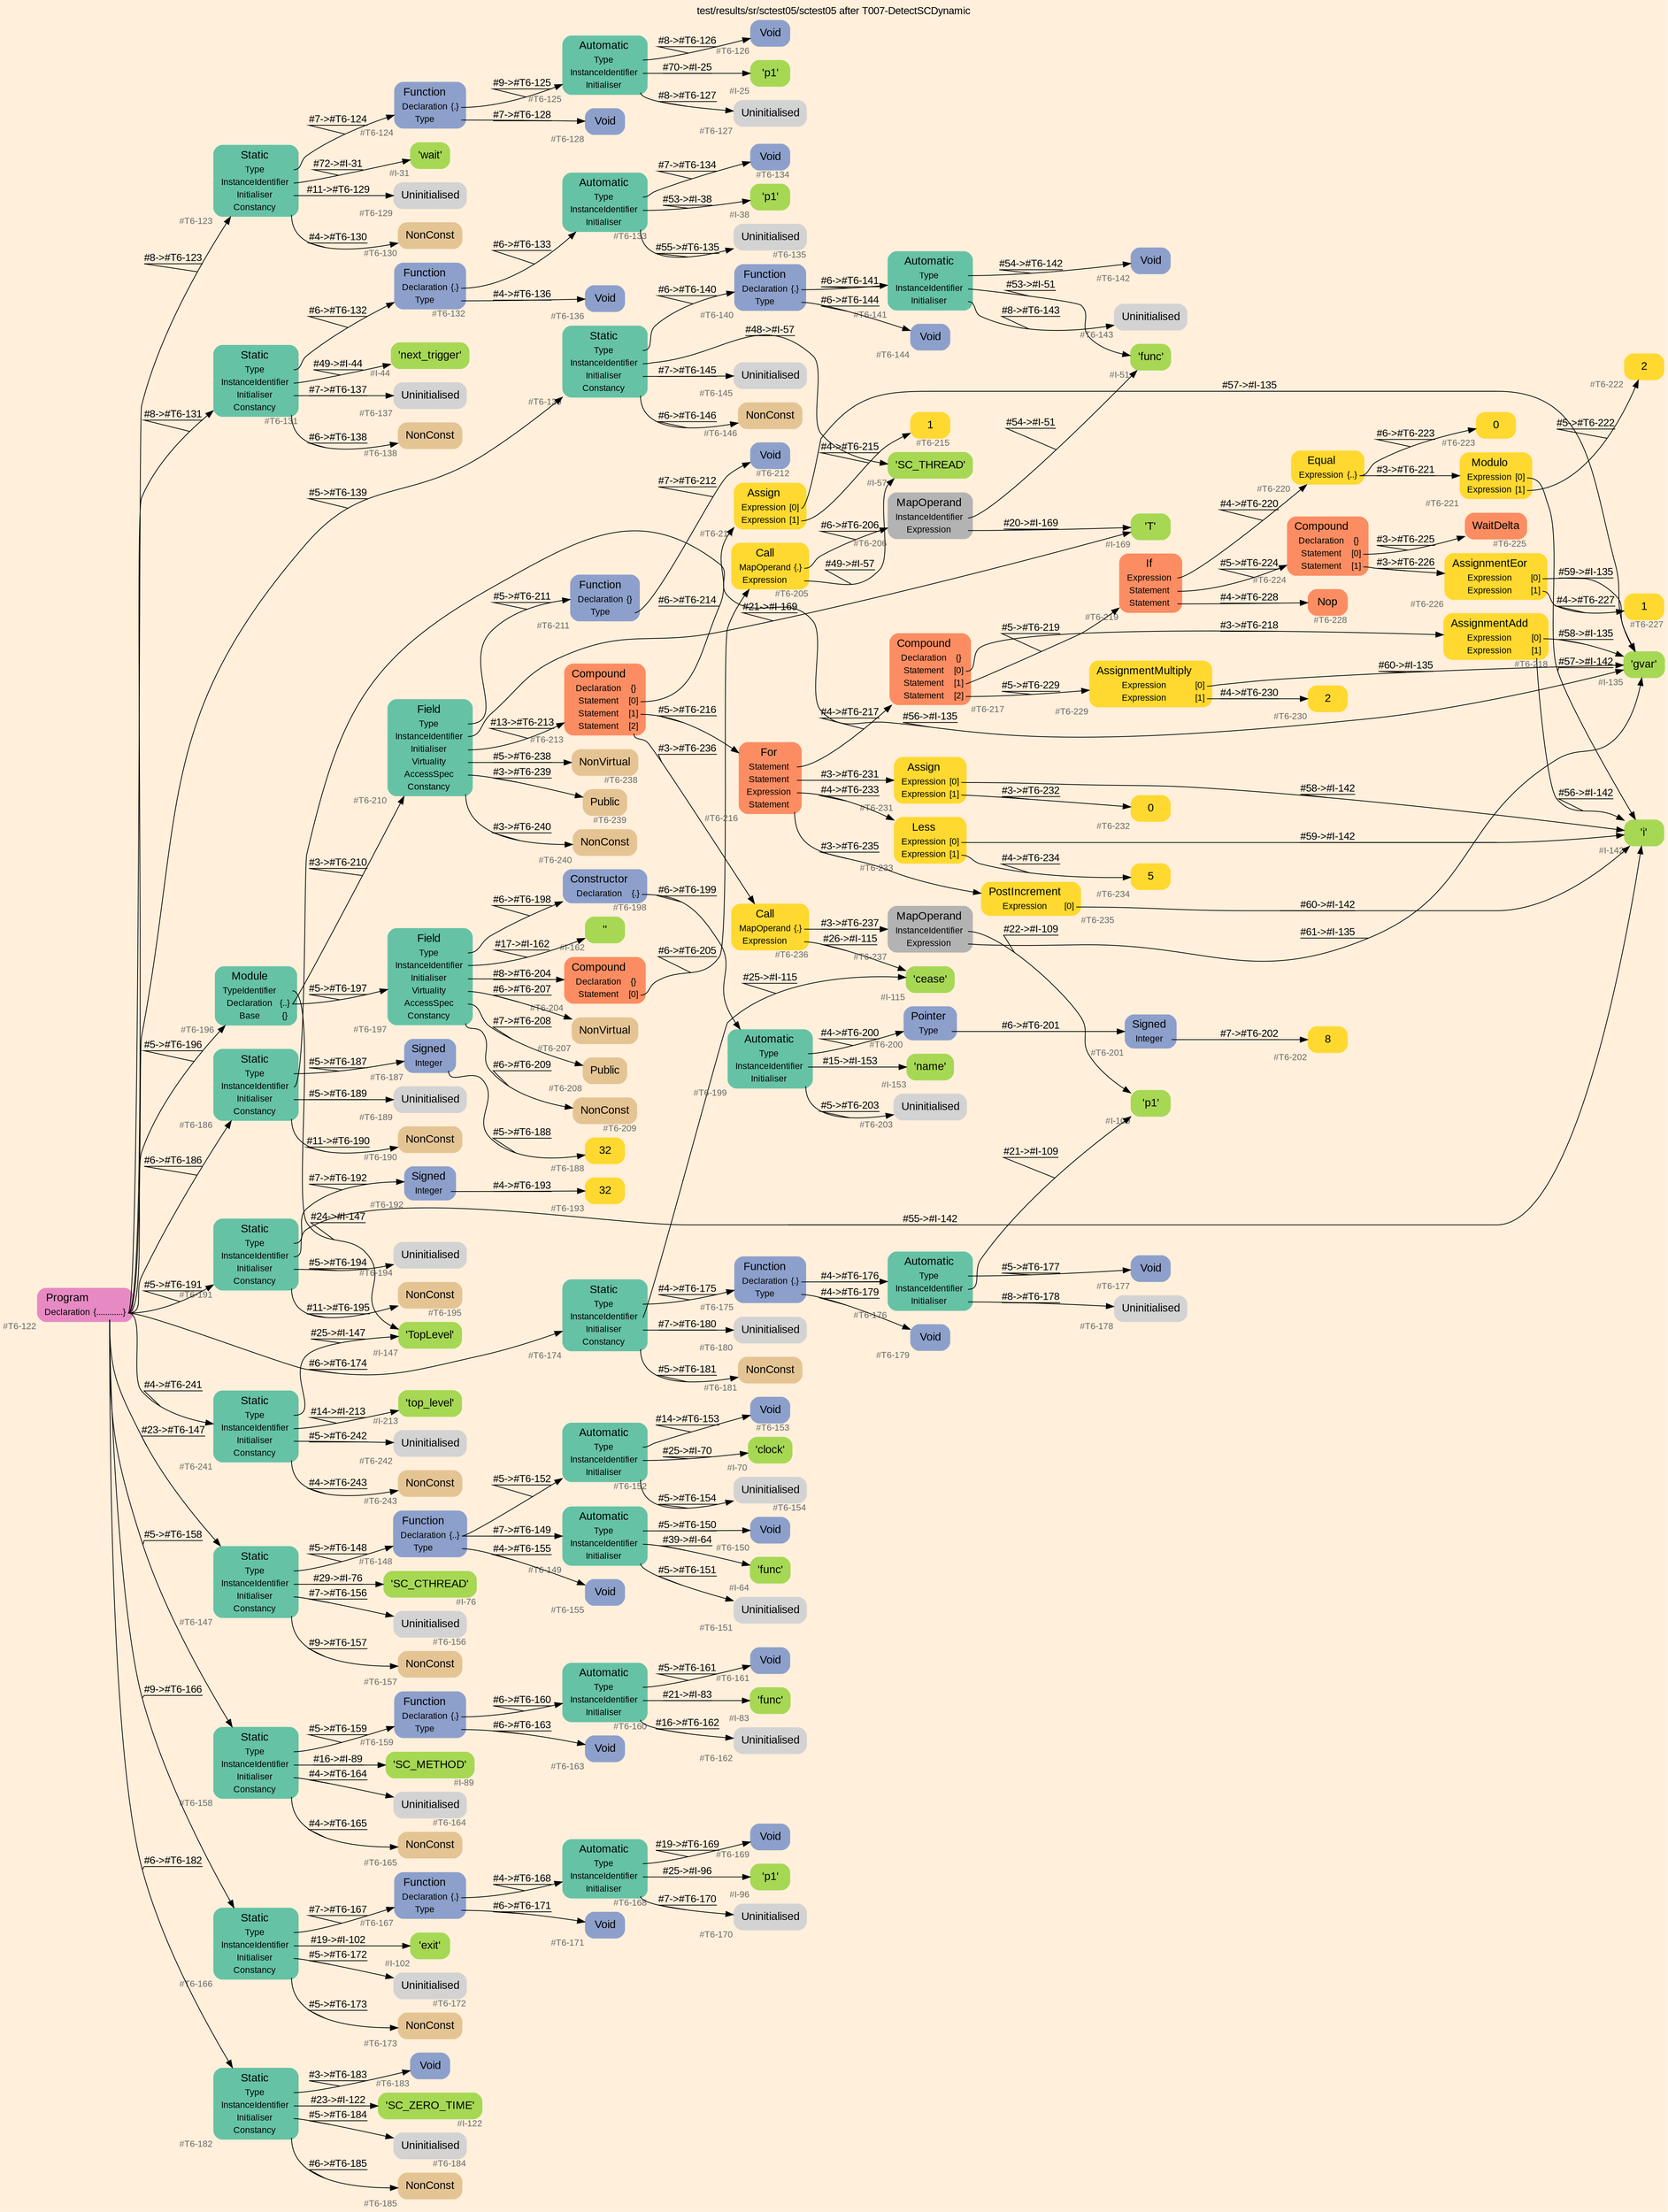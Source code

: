digraph "test/results/sr/sctest05/sctest05 after T007-DetectSCDynamic" {
label = "test/results/sr/sctest05/sctest05 after T007-DetectSCDynamic"
labelloc = t
graph [
    rankdir = "LR"
    ranksep = 0.3
    bgcolor = antiquewhite1
    color = black
    fontcolor = black
    fontname = "Arial"
];
node [
    fontname = "Arial"
];
edge [
    fontname = "Arial"
];

// -------------------- node figure --------------------
// -------- block #T6-122 ----------
"#T6-122" [
    fillcolor = "/set28/4"
    xlabel = "#T6-122"
    fontsize = "12"
    fontcolor = grey40
    shape = "plaintext"
    label = <<TABLE BORDER="0" CELLBORDER="0" CELLSPACING="0">
     <TR><TD><FONT COLOR="black" POINT-SIZE="15">Program</FONT></TD></TR>
     <TR><TD><FONT COLOR="black" POINT-SIZE="12">Declaration</FONT></TD><TD PORT="port0"><FONT COLOR="black" POINT-SIZE="12">{............}</FONT></TD></TR>
    </TABLE>>
    style = "rounded,filled"
];

// -------- block #T6-123 ----------
"#T6-123" [
    fillcolor = "/set28/1"
    xlabel = "#T6-123"
    fontsize = "12"
    fontcolor = grey40
    shape = "plaintext"
    label = <<TABLE BORDER="0" CELLBORDER="0" CELLSPACING="0">
     <TR><TD><FONT COLOR="black" POINT-SIZE="15">Static</FONT></TD></TR>
     <TR><TD><FONT COLOR="black" POINT-SIZE="12">Type</FONT></TD><TD PORT="port0"></TD></TR>
     <TR><TD><FONT COLOR="black" POINT-SIZE="12">InstanceIdentifier</FONT></TD><TD PORT="port1"></TD></TR>
     <TR><TD><FONT COLOR="black" POINT-SIZE="12">Initialiser</FONT></TD><TD PORT="port2"></TD></TR>
     <TR><TD><FONT COLOR="black" POINT-SIZE="12">Constancy</FONT></TD><TD PORT="port3"></TD></TR>
    </TABLE>>
    style = "rounded,filled"
];

// -------- block #T6-124 ----------
"#T6-124" [
    fillcolor = "/set28/3"
    xlabel = "#T6-124"
    fontsize = "12"
    fontcolor = grey40
    shape = "plaintext"
    label = <<TABLE BORDER="0" CELLBORDER="0" CELLSPACING="0">
     <TR><TD><FONT COLOR="black" POINT-SIZE="15">Function</FONT></TD></TR>
     <TR><TD><FONT COLOR="black" POINT-SIZE="12">Declaration</FONT></TD><TD PORT="port0"><FONT COLOR="black" POINT-SIZE="12">{.}</FONT></TD></TR>
     <TR><TD><FONT COLOR="black" POINT-SIZE="12">Type</FONT></TD><TD PORT="port1"></TD></TR>
    </TABLE>>
    style = "rounded,filled"
];

// -------- block #T6-125 ----------
"#T6-125" [
    fillcolor = "/set28/1"
    xlabel = "#T6-125"
    fontsize = "12"
    fontcolor = grey40
    shape = "plaintext"
    label = <<TABLE BORDER="0" CELLBORDER="0" CELLSPACING="0">
     <TR><TD><FONT COLOR="black" POINT-SIZE="15">Automatic</FONT></TD></TR>
     <TR><TD><FONT COLOR="black" POINT-SIZE="12">Type</FONT></TD><TD PORT="port0"></TD></TR>
     <TR><TD><FONT COLOR="black" POINT-SIZE="12">InstanceIdentifier</FONT></TD><TD PORT="port1"></TD></TR>
     <TR><TD><FONT COLOR="black" POINT-SIZE="12">Initialiser</FONT></TD><TD PORT="port2"></TD></TR>
    </TABLE>>
    style = "rounded,filled"
];

// -------- block #T6-126 ----------
"#T6-126" [
    fillcolor = "/set28/3"
    xlabel = "#T6-126"
    fontsize = "12"
    fontcolor = grey40
    shape = "plaintext"
    label = <<TABLE BORDER="0" CELLBORDER="0" CELLSPACING="0">
     <TR><TD><FONT COLOR="black" POINT-SIZE="15">Void</FONT></TD></TR>
    </TABLE>>
    style = "rounded,filled"
];

// -------- block #I-25 ----------
"#I-25" [
    fillcolor = "/set28/5"
    xlabel = "#I-25"
    fontsize = "12"
    fontcolor = grey40
    shape = "plaintext"
    label = <<TABLE BORDER="0" CELLBORDER="0" CELLSPACING="0">
     <TR><TD><FONT COLOR="black" POINT-SIZE="15">'p1'</FONT></TD></TR>
    </TABLE>>
    style = "rounded,filled"
];

// -------- block #T6-127 ----------
"#T6-127" [
    xlabel = "#T6-127"
    fontsize = "12"
    fontcolor = grey40
    shape = "plaintext"
    label = <<TABLE BORDER="0" CELLBORDER="0" CELLSPACING="0">
     <TR><TD><FONT COLOR="black" POINT-SIZE="15">Uninitialised</FONT></TD></TR>
    </TABLE>>
    style = "rounded,filled"
];

// -------- block #T6-128 ----------
"#T6-128" [
    fillcolor = "/set28/3"
    xlabel = "#T6-128"
    fontsize = "12"
    fontcolor = grey40
    shape = "plaintext"
    label = <<TABLE BORDER="0" CELLBORDER="0" CELLSPACING="0">
     <TR><TD><FONT COLOR="black" POINT-SIZE="15">Void</FONT></TD></TR>
    </TABLE>>
    style = "rounded,filled"
];

// -------- block #I-31 ----------
"#I-31" [
    fillcolor = "/set28/5"
    xlabel = "#I-31"
    fontsize = "12"
    fontcolor = grey40
    shape = "plaintext"
    label = <<TABLE BORDER="0" CELLBORDER="0" CELLSPACING="0">
     <TR><TD><FONT COLOR="black" POINT-SIZE="15">'wait'</FONT></TD></TR>
    </TABLE>>
    style = "rounded,filled"
];

// -------- block #T6-129 ----------
"#T6-129" [
    xlabel = "#T6-129"
    fontsize = "12"
    fontcolor = grey40
    shape = "plaintext"
    label = <<TABLE BORDER="0" CELLBORDER="0" CELLSPACING="0">
     <TR><TD><FONT COLOR="black" POINT-SIZE="15">Uninitialised</FONT></TD></TR>
    </TABLE>>
    style = "rounded,filled"
];

// -------- block #T6-130 ----------
"#T6-130" [
    fillcolor = "/set28/7"
    xlabel = "#T6-130"
    fontsize = "12"
    fontcolor = grey40
    shape = "plaintext"
    label = <<TABLE BORDER="0" CELLBORDER="0" CELLSPACING="0">
     <TR><TD><FONT COLOR="black" POINT-SIZE="15">NonConst</FONT></TD></TR>
    </TABLE>>
    style = "rounded,filled"
];

// -------- block #T6-131 ----------
"#T6-131" [
    fillcolor = "/set28/1"
    xlabel = "#T6-131"
    fontsize = "12"
    fontcolor = grey40
    shape = "plaintext"
    label = <<TABLE BORDER="0" CELLBORDER="0" CELLSPACING="0">
     <TR><TD><FONT COLOR="black" POINT-SIZE="15">Static</FONT></TD></TR>
     <TR><TD><FONT COLOR="black" POINT-SIZE="12">Type</FONT></TD><TD PORT="port0"></TD></TR>
     <TR><TD><FONT COLOR="black" POINT-SIZE="12">InstanceIdentifier</FONT></TD><TD PORT="port1"></TD></TR>
     <TR><TD><FONT COLOR="black" POINT-SIZE="12">Initialiser</FONT></TD><TD PORT="port2"></TD></TR>
     <TR><TD><FONT COLOR="black" POINT-SIZE="12">Constancy</FONT></TD><TD PORT="port3"></TD></TR>
    </TABLE>>
    style = "rounded,filled"
];

// -------- block #T6-132 ----------
"#T6-132" [
    fillcolor = "/set28/3"
    xlabel = "#T6-132"
    fontsize = "12"
    fontcolor = grey40
    shape = "plaintext"
    label = <<TABLE BORDER="0" CELLBORDER="0" CELLSPACING="0">
     <TR><TD><FONT COLOR="black" POINT-SIZE="15">Function</FONT></TD></TR>
     <TR><TD><FONT COLOR="black" POINT-SIZE="12">Declaration</FONT></TD><TD PORT="port0"><FONT COLOR="black" POINT-SIZE="12">{.}</FONT></TD></TR>
     <TR><TD><FONT COLOR="black" POINT-SIZE="12">Type</FONT></TD><TD PORT="port1"></TD></TR>
    </TABLE>>
    style = "rounded,filled"
];

// -------- block #T6-133 ----------
"#T6-133" [
    fillcolor = "/set28/1"
    xlabel = "#T6-133"
    fontsize = "12"
    fontcolor = grey40
    shape = "plaintext"
    label = <<TABLE BORDER="0" CELLBORDER="0" CELLSPACING="0">
     <TR><TD><FONT COLOR="black" POINT-SIZE="15">Automatic</FONT></TD></TR>
     <TR><TD><FONT COLOR="black" POINT-SIZE="12">Type</FONT></TD><TD PORT="port0"></TD></TR>
     <TR><TD><FONT COLOR="black" POINT-SIZE="12">InstanceIdentifier</FONT></TD><TD PORT="port1"></TD></TR>
     <TR><TD><FONT COLOR="black" POINT-SIZE="12">Initialiser</FONT></TD><TD PORT="port2"></TD></TR>
    </TABLE>>
    style = "rounded,filled"
];

// -------- block #T6-134 ----------
"#T6-134" [
    fillcolor = "/set28/3"
    xlabel = "#T6-134"
    fontsize = "12"
    fontcolor = grey40
    shape = "plaintext"
    label = <<TABLE BORDER="0" CELLBORDER="0" CELLSPACING="0">
     <TR><TD><FONT COLOR="black" POINT-SIZE="15">Void</FONT></TD></TR>
    </TABLE>>
    style = "rounded,filled"
];

// -------- block #I-38 ----------
"#I-38" [
    fillcolor = "/set28/5"
    xlabel = "#I-38"
    fontsize = "12"
    fontcolor = grey40
    shape = "plaintext"
    label = <<TABLE BORDER="0" CELLBORDER="0" CELLSPACING="0">
     <TR><TD><FONT COLOR="black" POINT-SIZE="15">'p1'</FONT></TD></TR>
    </TABLE>>
    style = "rounded,filled"
];

// -------- block #T6-135 ----------
"#T6-135" [
    xlabel = "#T6-135"
    fontsize = "12"
    fontcolor = grey40
    shape = "plaintext"
    label = <<TABLE BORDER="0" CELLBORDER="0" CELLSPACING="0">
     <TR><TD><FONT COLOR="black" POINT-SIZE="15">Uninitialised</FONT></TD></TR>
    </TABLE>>
    style = "rounded,filled"
];

// -------- block #T6-136 ----------
"#T6-136" [
    fillcolor = "/set28/3"
    xlabel = "#T6-136"
    fontsize = "12"
    fontcolor = grey40
    shape = "plaintext"
    label = <<TABLE BORDER="0" CELLBORDER="0" CELLSPACING="0">
     <TR><TD><FONT COLOR="black" POINT-SIZE="15">Void</FONT></TD></TR>
    </TABLE>>
    style = "rounded,filled"
];

// -------- block #I-44 ----------
"#I-44" [
    fillcolor = "/set28/5"
    xlabel = "#I-44"
    fontsize = "12"
    fontcolor = grey40
    shape = "plaintext"
    label = <<TABLE BORDER="0" CELLBORDER="0" CELLSPACING="0">
     <TR><TD><FONT COLOR="black" POINT-SIZE="15">'next_trigger'</FONT></TD></TR>
    </TABLE>>
    style = "rounded,filled"
];

// -------- block #T6-137 ----------
"#T6-137" [
    xlabel = "#T6-137"
    fontsize = "12"
    fontcolor = grey40
    shape = "plaintext"
    label = <<TABLE BORDER="0" CELLBORDER="0" CELLSPACING="0">
     <TR><TD><FONT COLOR="black" POINT-SIZE="15">Uninitialised</FONT></TD></TR>
    </TABLE>>
    style = "rounded,filled"
];

// -------- block #T6-138 ----------
"#T6-138" [
    fillcolor = "/set28/7"
    xlabel = "#T6-138"
    fontsize = "12"
    fontcolor = grey40
    shape = "plaintext"
    label = <<TABLE BORDER="0" CELLBORDER="0" CELLSPACING="0">
     <TR><TD><FONT COLOR="black" POINT-SIZE="15">NonConst</FONT></TD></TR>
    </TABLE>>
    style = "rounded,filled"
];

// -------- block #T6-139 ----------
"#T6-139" [
    fillcolor = "/set28/1"
    xlabel = "#T6-139"
    fontsize = "12"
    fontcolor = grey40
    shape = "plaintext"
    label = <<TABLE BORDER="0" CELLBORDER="0" CELLSPACING="0">
     <TR><TD><FONT COLOR="black" POINT-SIZE="15">Static</FONT></TD></TR>
     <TR><TD><FONT COLOR="black" POINT-SIZE="12">Type</FONT></TD><TD PORT="port0"></TD></TR>
     <TR><TD><FONT COLOR="black" POINT-SIZE="12">InstanceIdentifier</FONT></TD><TD PORT="port1"></TD></TR>
     <TR><TD><FONT COLOR="black" POINT-SIZE="12">Initialiser</FONT></TD><TD PORT="port2"></TD></TR>
     <TR><TD><FONT COLOR="black" POINT-SIZE="12">Constancy</FONT></TD><TD PORT="port3"></TD></TR>
    </TABLE>>
    style = "rounded,filled"
];

// -------- block #T6-140 ----------
"#T6-140" [
    fillcolor = "/set28/3"
    xlabel = "#T6-140"
    fontsize = "12"
    fontcolor = grey40
    shape = "plaintext"
    label = <<TABLE BORDER="0" CELLBORDER="0" CELLSPACING="0">
     <TR><TD><FONT COLOR="black" POINT-SIZE="15">Function</FONT></TD></TR>
     <TR><TD><FONT COLOR="black" POINT-SIZE="12">Declaration</FONT></TD><TD PORT="port0"><FONT COLOR="black" POINT-SIZE="12">{.}</FONT></TD></TR>
     <TR><TD><FONT COLOR="black" POINT-SIZE="12">Type</FONT></TD><TD PORT="port1"></TD></TR>
    </TABLE>>
    style = "rounded,filled"
];

// -------- block #T6-141 ----------
"#T6-141" [
    fillcolor = "/set28/1"
    xlabel = "#T6-141"
    fontsize = "12"
    fontcolor = grey40
    shape = "plaintext"
    label = <<TABLE BORDER="0" CELLBORDER="0" CELLSPACING="0">
     <TR><TD><FONT COLOR="black" POINT-SIZE="15">Automatic</FONT></TD></TR>
     <TR><TD><FONT COLOR="black" POINT-SIZE="12">Type</FONT></TD><TD PORT="port0"></TD></TR>
     <TR><TD><FONT COLOR="black" POINT-SIZE="12">InstanceIdentifier</FONT></TD><TD PORT="port1"></TD></TR>
     <TR><TD><FONT COLOR="black" POINT-SIZE="12">Initialiser</FONT></TD><TD PORT="port2"></TD></TR>
    </TABLE>>
    style = "rounded,filled"
];

// -------- block #T6-142 ----------
"#T6-142" [
    fillcolor = "/set28/3"
    xlabel = "#T6-142"
    fontsize = "12"
    fontcolor = grey40
    shape = "plaintext"
    label = <<TABLE BORDER="0" CELLBORDER="0" CELLSPACING="0">
     <TR><TD><FONT COLOR="black" POINT-SIZE="15">Void</FONT></TD></TR>
    </TABLE>>
    style = "rounded,filled"
];

// -------- block #I-51 ----------
"#I-51" [
    fillcolor = "/set28/5"
    xlabel = "#I-51"
    fontsize = "12"
    fontcolor = grey40
    shape = "plaintext"
    label = <<TABLE BORDER="0" CELLBORDER="0" CELLSPACING="0">
     <TR><TD><FONT COLOR="black" POINT-SIZE="15">'func'</FONT></TD></TR>
    </TABLE>>
    style = "rounded,filled"
];

// -------- block #T6-143 ----------
"#T6-143" [
    xlabel = "#T6-143"
    fontsize = "12"
    fontcolor = grey40
    shape = "plaintext"
    label = <<TABLE BORDER="0" CELLBORDER="0" CELLSPACING="0">
     <TR><TD><FONT COLOR="black" POINT-SIZE="15">Uninitialised</FONT></TD></TR>
    </TABLE>>
    style = "rounded,filled"
];

// -------- block #T6-144 ----------
"#T6-144" [
    fillcolor = "/set28/3"
    xlabel = "#T6-144"
    fontsize = "12"
    fontcolor = grey40
    shape = "plaintext"
    label = <<TABLE BORDER="0" CELLBORDER="0" CELLSPACING="0">
     <TR><TD><FONT COLOR="black" POINT-SIZE="15">Void</FONT></TD></TR>
    </TABLE>>
    style = "rounded,filled"
];

// -------- block #I-57 ----------
"#I-57" [
    fillcolor = "/set28/5"
    xlabel = "#I-57"
    fontsize = "12"
    fontcolor = grey40
    shape = "plaintext"
    label = <<TABLE BORDER="0" CELLBORDER="0" CELLSPACING="0">
     <TR><TD><FONT COLOR="black" POINT-SIZE="15">'SC_THREAD'</FONT></TD></TR>
    </TABLE>>
    style = "rounded,filled"
];

// -------- block #T6-145 ----------
"#T6-145" [
    xlabel = "#T6-145"
    fontsize = "12"
    fontcolor = grey40
    shape = "plaintext"
    label = <<TABLE BORDER="0" CELLBORDER="0" CELLSPACING="0">
     <TR><TD><FONT COLOR="black" POINT-SIZE="15">Uninitialised</FONT></TD></TR>
    </TABLE>>
    style = "rounded,filled"
];

// -------- block #T6-146 ----------
"#T6-146" [
    fillcolor = "/set28/7"
    xlabel = "#T6-146"
    fontsize = "12"
    fontcolor = grey40
    shape = "plaintext"
    label = <<TABLE BORDER="0" CELLBORDER="0" CELLSPACING="0">
     <TR><TD><FONT COLOR="black" POINT-SIZE="15">NonConst</FONT></TD></TR>
    </TABLE>>
    style = "rounded,filled"
];

// -------- block #T6-147 ----------
"#T6-147" [
    fillcolor = "/set28/1"
    xlabel = "#T6-147"
    fontsize = "12"
    fontcolor = grey40
    shape = "plaintext"
    label = <<TABLE BORDER="0" CELLBORDER="0" CELLSPACING="0">
     <TR><TD><FONT COLOR="black" POINT-SIZE="15">Static</FONT></TD></TR>
     <TR><TD><FONT COLOR="black" POINT-SIZE="12">Type</FONT></TD><TD PORT="port0"></TD></TR>
     <TR><TD><FONT COLOR="black" POINT-SIZE="12">InstanceIdentifier</FONT></TD><TD PORT="port1"></TD></TR>
     <TR><TD><FONT COLOR="black" POINT-SIZE="12">Initialiser</FONT></TD><TD PORT="port2"></TD></TR>
     <TR><TD><FONT COLOR="black" POINT-SIZE="12">Constancy</FONT></TD><TD PORT="port3"></TD></TR>
    </TABLE>>
    style = "rounded,filled"
];

// -------- block #T6-148 ----------
"#T6-148" [
    fillcolor = "/set28/3"
    xlabel = "#T6-148"
    fontsize = "12"
    fontcolor = grey40
    shape = "plaintext"
    label = <<TABLE BORDER="0" CELLBORDER="0" CELLSPACING="0">
     <TR><TD><FONT COLOR="black" POINT-SIZE="15">Function</FONT></TD></TR>
     <TR><TD><FONT COLOR="black" POINT-SIZE="12">Declaration</FONT></TD><TD PORT="port0"><FONT COLOR="black" POINT-SIZE="12">{..}</FONT></TD></TR>
     <TR><TD><FONT COLOR="black" POINT-SIZE="12">Type</FONT></TD><TD PORT="port1"></TD></TR>
    </TABLE>>
    style = "rounded,filled"
];

// -------- block #T6-149 ----------
"#T6-149" [
    fillcolor = "/set28/1"
    xlabel = "#T6-149"
    fontsize = "12"
    fontcolor = grey40
    shape = "plaintext"
    label = <<TABLE BORDER="0" CELLBORDER="0" CELLSPACING="0">
     <TR><TD><FONT COLOR="black" POINT-SIZE="15">Automatic</FONT></TD></TR>
     <TR><TD><FONT COLOR="black" POINT-SIZE="12">Type</FONT></TD><TD PORT="port0"></TD></TR>
     <TR><TD><FONT COLOR="black" POINT-SIZE="12">InstanceIdentifier</FONT></TD><TD PORT="port1"></TD></TR>
     <TR><TD><FONT COLOR="black" POINT-SIZE="12">Initialiser</FONT></TD><TD PORT="port2"></TD></TR>
    </TABLE>>
    style = "rounded,filled"
];

// -------- block #T6-150 ----------
"#T6-150" [
    fillcolor = "/set28/3"
    xlabel = "#T6-150"
    fontsize = "12"
    fontcolor = grey40
    shape = "plaintext"
    label = <<TABLE BORDER="0" CELLBORDER="0" CELLSPACING="0">
     <TR><TD><FONT COLOR="black" POINT-SIZE="15">Void</FONT></TD></TR>
    </TABLE>>
    style = "rounded,filled"
];

// -------- block #I-64 ----------
"#I-64" [
    fillcolor = "/set28/5"
    xlabel = "#I-64"
    fontsize = "12"
    fontcolor = grey40
    shape = "plaintext"
    label = <<TABLE BORDER="0" CELLBORDER="0" CELLSPACING="0">
     <TR><TD><FONT COLOR="black" POINT-SIZE="15">'func'</FONT></TD></TR>
    </TABLE>>
    style = "rounded,filled"
];

// -------- block #T6-151 ----------
"#T6-151" [
    xlabel = "#T6-151"
    fontsize = "12"
    fontcolor = grey40
    shape = "plaintext"
    label = <<TABLE BORDER="0" CELLBORDER="0" CELLSPACING="0">
     <TR><TD><FONT COLOR="black" POINT-SIZE="15">Uninitialised</FONT></TD></TR>
    </TABLE>>
    style = "rounded,filled"
];

// -------- block #T6-152 ----------
"#T6-152" [
    fillcolor = "/set28/1"
    xlabel = "#T6-152"
    fontsize = "12"
    fontcolor = grey40
    shape = "plaintext"
    label = <<TABLE BORDER="0" CELLBORDER="0" CELLSPACING="0">
     <TR><TD><FONT COLOR="black" POINT-SIZE="15">Automatic</FONT></TD></TR>
     <TR><TD><FONT COLOR="black" POINT-SIZE="12">Type</FONT></TD><TD PORT="port0"></TD></TR>
     <TR><TD><FONT COLOR="black" POINT-SIZE="12">InstanceIdentifier</FONT></TD><TD PORT="port1"></TD></TR>
     <TR><TD><FONT COLOR="black" POINT-SIZE="12">Initialiser</FONT></TD><TD PORT="port2"></TD></TR>
    </TABLE>>
    style = "rounded,filled"
];

// -------- block #T6-153 ----------
"#T6-153" [
    fillcolor = "/set28/3"
    xlabel = "#T6-153"
    fontsize = "12"
    fontcolor = grey40
    shape = "plaintext"
    label = <<TABLE BORDER="0" CELLBORDER="0" CELLSPACING="0">
     <TR><TD><FONT COLOR="black" POINT-SIZE="15">Void</FONT></TD></TR>
    </TABLE>>
    style = "rounded,filled"
];

// -------- block #I-70 ----------
"#I-70" [
    fillcolor = "/set28/5"
    xlabel = "#I-70"
    fontsize = "12"
    fontcolor = grey40
    shape = "plaintext"
    label = <<TABLE BORDER="0" CELLBORDER="0" CELLSPACING="0">
     <TR><TD><FONT COLOR="black" POINT-SIZE="15">'clock'</FONT></TD></TR>
    </TABLE>>
    style = "rounded,filled"
];

// -------- block #T6-154 ----------
"#T6-154" [
    xlabel = "#T6-154"
    fontsize = "12"
    fontcolor = grey40
    shape = "plaintext"
    label = <<TABLE BORDER="0" CELLBORDER="0" CELLSPACING="0">
     <TR><TD><FONT COLOR="black" POINT-SIZE="15">Uninitialised</FONT></TD></TR>
    </TABLE>>
    style = "rounded,filled"
];

// -------- block #T6-155 ----------
"#T6-155" [
    fillcolor = "/set28/3"
    xlabel = "#T6-155"
    fontsize = "12"
    fontcolor = grey40
    shape = "plaintext"
    label = <<TABLE BORDER="0" CELLBORDER="0" CELLSPACING="0">
     <TR><TD><FONT COLOR="black" POINT-SIZE="15">Void</FONT></TD></TR>
    </TABLE>>
    style = "rounded,filled"
];

// -------- block #I-76 ----------
"#I-76" [
    fillcolor = "/set28/5"
    xlabel = "#I-76"
    fontsize = "12"
    fontcolor = grey40
    shape = "plaintext"
    label = <<TABLE BORDER="0" CELLBORDER="0" CELLSPACING="0">
     <TR><TD><FONT COLOR="black" POINT-SIZE="15">'SC_CTHREAD'</FONT></TD></TR>
    </TABLE>>
    style = "rounded,filled"
];

// -------- block #T6-156 ----------
"#T6-156" [
    xlabel = "#T6-156"
    fontsize = "12"
    fontcolor = grey40
    shape = "plaintext"
    label = <<TABLE BORDER="0" CELLBORDER="0" CELLSPACING="0">
     <TR><TD><FONT COLOR="black" POINT-SIZE="15">Uninitialised</FONT></TD></TR>
    </TABLE>>
    style = "rounded,filled"
];

// -------- block #T6-157 ----------
"#T6-157" [
    fillcolor = "/set28/7"
    xlabel = "#T6-157"
    fontsize = "12"
    fontcolor = grey40
    shape = "plaintext"
    label = <<TABLE BORDER="0" CELLBORDER="0" CELLSPACING="0">
     <TR><TD><FONT COLOR="black" POINT-SIZE="15">NonConst</FONT></TD></TR>
    </TABLE>>
    style = "rounded,filled"
];

// -------- block #T6-158 ----------
"#T6-158" [
    fillcolor = "/set28/1"
    xlabel = "#T6-158"
    fontsize = "12"
    fontcolor = grey40
    shape = "plaintext"
    label = <<TABLE BORDER="0" CELLBORDER="0" CELLSPACING="0">
     <TR><TD><FONT COLOR="black" POINT-SIZE="15">Static</FONT></TD></TR>
     <TR><TD><FONT COLOR="black" POINT-SIZE="12">Type</FONT></TD><TD PORT="port0"></TD></TR>
     <TR><TD><FONT COLOR="black" POINT-SIZE="12">InstanceIdentifier</FONT></TD><TD PORT="port1"></TD></TR>
     <TR><TD><FONT COLOR="black" POINT-SIZE="12">Initialiser</FONT></TD><TD PORT="port2"></TD></TR>
     <TR><TD><FONT COLOR="black" POINT-SIZE="12">Constancy</FONT></TD><TD PORT="port3"></TD></TR>
    </TABLE>>
    style = "rounded,filled"
];

// -------- block #T6-159 ----------
"#T6-159" [
    fillcolor = "/set28/3"
    xlabel = "#T6-159"
    fontsize = "12"
    fontcolor = grey40
    shape = "plaintext"
    label = <<TABLE BORDER="0" CELLBORDER="0" CELLSPACING="0">
     <TR><TD><FONT COLOR="black" POINT-SIZE="15">Function</FONT></TD></TR>
     <TR><TD><FONT COLOR="black" POINT-SIZE="12">Declaration</FONT></TD><TD PORT="port0"><FONT COLOR="black" POINT-SIZE="12">{.}</FONT></TD></TR>
     <TR><TD><FONT COLOR="black" POINT-SIZE="12">Type</FONT></TD><TD PORT="port1"></TD></TR>
    </TABLE>>
    style = "rounded,filled"
];

// -------- block #T6-160 ----------
"#T6-160" [
    fillcolor = "/set28/1"
    xlabel = "#T6-160"
    fontsize = "12"
    fontcolor = grey40
    shape = "plaintext"
    label = <<TABLE BORDER="0" CELLBORDER="0" CELLSPACING="0">
     <TR><TD><FONT COLOR="black" POINT-SIZE="15">Automatic</FONT></TD></TR>
     <TR><TD><FONT COLOR="black" POINT-SIZE="12">Type</FONT></TD><TD PORT="port0"></TD></TR>
     <TR><TD><FONT COLOR="black" POINT-SIZE="12">InstanceIdentifier</FONT></TD><TD PORT="port1"></TD></TR>
     <TR><TD><FONT COLOR="black" POINT-SIZE="12">Initialiser</FONT></TD><TD PORT="port2"></TD></TR>
    </TABLE>>
    style = "rounded,filled"
];

// -------- block #T6-161 ----------
"#T6-161" [
    fillcolor = "/set28/3"
    xlabel = "#T6-161"
    fontsize = "12"
    fontcolor = grey40
    shape = "plaintext"
    label = <<TABLE BORDER="0" CELLBORDER="0" CELLSPACING="0">
     <TR><TD><FONT COLOR="black" POINT-SIZE="15">Void</FONT></TD></TR>
    </TABLE>>
    style = "rounded,filled"
];

// -------- block #I-83 ----------
"#I-83" [
    fillcolor = "/set28/5"
    xlabel = "#I-83"
    fontsize = "12"
    fontcolor = grey40
    shape = "plaintext"
    label = <<TABLE BORDER="0" CELLBORDER="0" CELLSPACING="0">
     <TR><TD><FONT COLOR="black" POINT-SIZE="15">'func'</FONT></TD></TR>
    </TABLE>>
    style = "rounded,filled"
];

// -------- block #T6-162 ----------
"#T6-162" [
    xlabel = "#T6-162"
    fontsize = "12"
    fontcolor = grey40
    shape = "plaintext"
    label = <<TABLE BORDER="0" CELLBORDER="0" CELLSPACING="0">
     <TR><TD><FONT COLOR="black" POINT-SIZE="15">Uninitialised</FONT></TD></TR>
    </TABLE>>
    style = "rounded,filled"
];

// -------- block #T6-163 ----------
"#T6-163" [
    fillcolor = "/set28/3"
    xlabel = "#T6-163"
    fontsize = "12"
    fontcolor = grey40
    shape = "plaintext"
    label = <<TABLE BORDER="0" CELLBORDER="0" CELLSPACING="0">
     <TR><TD><FONT COLOR="black" POINT-SIZE="15">Void</FONT></TD></TR>
    </TABLE>>
    style = "rounded,filled"
];

// -------- block #I-89 ----------
"#I-89" [
    fillcolor = "/set28/5"
    xlabel = "#I-89"
    fontsize = "12"
    fontcolor = grey40
    shape = "plaintext"
    label = <<TABLE BORDER="0" CELLBORDER="0" CELLSPACING="0">
     <TR><TD><FONT COLOR="black" POINT-SIZE="15">'SC_METHOD'</FONT></TD></TR>
    </TABLE>>
    style = "rounded,filled"
];

// -------- block #T6-164 ----------
"#T6-164" [
    xlabel = "#T6-164"
    fontsize = "12"
    fontcolor = grey40
    shape = "plaintext"
    label = <<TABLE BORDER="0" CELLBORDER="0" CELLSPACING="0">
     <TR><TD><FONT COLOR="black" POINT-SIZE="15">Uninitialised</FONT></TD></TR>
    </TABLE>>
    style = "rounded,filled"
];

// -------- block #T6-165 ----------
"#T6-165" [
    fillcolor = "/set28/7"
    xlabel = "#T6-165"
    fontsize = "12"
    fontcolor = grey40
    shape = "plaintext"
    label = <<TABLE BORDER="0" CELLBORDER="0" CELLSPACING="0">
     <TR><TD><FONT COLOR="black" POINT-SIZE="15">NonConst</FONT></TD></TR>
    </TABLE>>
    style = "rounded,filled"
];

// -------- block #T6-166 ----------
"#T6-166" [
    fillcolor = "/set28/1"
    xlabel = "#T6-166"
    fontsize = "12"
    fontcolor = grey40
    shape = "plaintext"
    label = <<TABLE BORDER="0" CELLBORDER="0" CELLSPACING="0">
     <TR><TD><FONT COLOR="black" POINT-SIZE="15">Static</FONT></TD></TR>
     <TR><TD><FONT COLOR="black" POINT-SIZE="12">Type</FONT></TD><TD PORT="port0"></TD></TR>
     <TR><TD><FONT COLOR="black" POINT-SIZE="12">InstanceIdentifier</FONT></TD><TD PORT="port1"></TD></TR>
     <TR><TD><FONT COLOR="black" POINT-SIZE="12">Initialiser</FONT></TD><TD PORT="port2"></TD></TR>
     <TR><TD><FONT COLOR="black" POINT-SIZE="12">Constancy</FONT></TD><TD PORT="port3"></TD></TR>
    </TABLE>>
    style = "rounded,filled"
];

// -------- block #T6-167 ----------
"#T6-167" [
    fillcolor = "/set28/3"
    xlabel = "#T6-167"
    fontsize = "12"
    fontcolor = grey40
    shape = "plaintext"
    label = <<TABLE BORDER="0" CELLBORDER="0" CELLSPACING="0">
     <TR><TD><FONT COLOR="black" POINT-SIZE="15">Function</FONT></TD></TR>
     <TR><TD><FONT COLOR="black" POINT-SIZE="12">Declaration</FONT></TD><TD PORT="port0"><FONT COLOR="black" POINT-SIZE="12">{.}</FONT></TD></TR>
     <TR><TD><FONT COLOR="black" POINT-SIZE="12">Type</FONT></TD><TD PORT="port1"></TD></TR>
    </TABLE>>
    style = "rounded,filled"
];

// -------- block #T6-168 ----------
"#T6-168" [
    fillcolor = "/set28/1"
    xlabel = "#T6-168"
    fontsize = "12"
    fontcolor = grey40
    shape = "plaintext"
    label = <<TABLE BORDER="0" CELLBORDER="0" CELLSPACING="0">
     <TR><TD><FONT COLOR="black" POINT-SIZE="15">Automatic</FONT></TD></TR>
     <TR><TD><FONT COLOR="black" POINT-SIZE="12">Type</FONT></TD><TD PORT="port0"></TD></TR>
     <TR><TD><FONT COLOR="black" POINT-SIZE="12">InstanceIdentifier</FONT></TD><TD PORT="port1"></TD></TR>
     <TR><TD><FONT COLOR="black" POINT-SIZE="12">Initialiser</FONT></TD><TD PORT="port2"></TD></TR>
    </TABLE>>
    style = "rounded,filled"
];

// -------- block #T6-169 ----------
"#T6-169" [
    fillcolor = "/set28/3"
    xlabel = "#T6-169"
    fontsize = "12"
    fontcolor = grey40
    shape = "plaintext"
    label = <<TABLE BORDER="0" CELLBORDER="0" CELLSPACING="0">
     <TR><TD><FONT COLOR="black" POINT-SIZE="15">Void</FONT></TD></TR>
    </TABLE>>
    style = "rounded,filled"
];

// -------- block #I-96 ----------
"#I-96" [
    fillcolor = "/set28/5"
    xlabel = "#I-96"
    fontsize = "12"
    fontcolor = grey40
    shape = "plaintext"
    label = <<TABLE BORDER="0" CELLBORDER="0" CELLSPACING="0">
     <TR><TD><FONT COLOR="black" POINT-SIZE="15">'p1'</FONT></TD></TR>
    </TABLE>>
    style = "rounded,filled"
];

// -------- block #T6-170 ----------
"#T6-170" [
    xlabel = "#T6-170"
    fontsize = "12"
    fontcolor = grey40
    shape = "plaintext"
    label = <<TABLE BORDER="0" CELLBORDER="0" CELLSPACING="0">
     <TR><TD><FONT COLOR="black" POINT-SIZE="15">Uninitialised</FONT></TD></TR>
    </TABLE>>
    style = "rounded,filled"
];

// -------- block #T6-171 ----------
"#T6-171" [
    fillcolor = "/set28/3"
    xlabel = "#T6-171"
    fontsize = "12"
    fontcolor = grey40
    shape = "plaintext"
    label = <<TABLE BORDER="0" CELLBORDER="0" CELLSPACING="0">
     <TR><TD><FONT COLOR="black" POINT-SIZE="15">Void</FONT></TD></TR>
    </TABLE>>
    style = "rounded,filled"
];

// -------- block #I-102 ----------
"#I-102" [
    fillcolor = "/set28/5"
    xlabel = "#I-102"
    fontsize = "12"
    fontcolor = grey40
    shape = "plaintext"
    label = <<TABLE BORDER="0" CELLBORDER="0" CELLSPACING="0">
     <TR><TD><FONT COLOR="black" POINT-SIZE="15">'exit'</FONT></TD></TR>
    </TABLE>>
    style = "rounded,filled"
];

// -------- block #T6-172 ----------
"#T6-172" [
    xlabel = "#T6-172"
    fontsize = "12"
    fontcolor = grey40
    shape = "plaintext"
    label = <<TABLE BORDER="0" CELLBORDER="0" CELLSPACING="0">
     <TR><TD><FONT COLOR="black" POINT-SIZE="15">Uninitialised</FONT></TD></TR>
    </TABLE>>
    style = "rounded,filled"
];

// -------- block #T6-173 ----------
"#T6-173" [
    fillcolor = "/set28/7"
    xlabel = "#T6-173"
    fontsize = "12"
    fontcolor = grey40
    shape = "plaintext"
    label = <<TABLE BORDER="0" CELLBORDER="0" CELLSPACING="0">
     <TR><TD><FONT COLOR="black" POINT-SIZE="15">NonConst</FONT></TD></TR>
    </TABLE>>
    style = "rounded,filled"
];

// -------- block #T6-174 ----------
"#T6-174" [
    fillcolor = "/set28/1"
    xlabel = "#T6-174"
    fontsize = "12"
    fontcolor = grey40
    shape = "plaintext"
    label = <<TABLE BORDER="0" CELLBORDER="0" CELLSPACING="0">
     <TR><TD><FONT COLOR="black" POINT-SIZE="15">Static</FONT></TD></TR>
     <TR><TD><FONT COLOR="black" POINT-SIZE="12">Type</FONT></TD><TD PORT="port0"></TD></TR>
     <TR><TD><FONT COLOR="black" POINT-SIZE="12">InstanceIdentifier</FONT></TD><TD PORT="port1"></TD></TR>
     <TR><TD><FONT COLOR="black" POINT-SIZE="12">Initialiser</FONT></TD><TD PORT="port2"></TD></TR>
     <TR><TD><FONT COLOR="black" POINT-SIZE="12">Constancy</FONT></TD><TD PORT="port3"></TD></TR>
    </TABLE>>
    style = "rounded,filled"
];

// -------- block #T6-175 ----------
"#T6-175" [
    fillcolor = "/set28/3"
    xlabel = "#T6-175"
    fontsize = "12"
    fontcolor = grey40
    shape = "plaintext"
    label = <<TABLE BORDER="0" CELLBORDER="0" CELLSPACING="0">
     <TR><TD><FONT COLOR="black" POINT-SIZE="15">Function</FONT></TD></TR>
     <TR><TD><FONT COLOR="black" POINT-SIZE="12">Declaration</FONT></TD><TD PORT="port0"><FONT COLOR="black" POINT-SIZE="12">{.}</FONT></TD></TR>
     <TR><TD><FONT COLOR="black" POINT-SIZE="12">Type</FONT></TD><TD PORT="port1"></TD></TR>
    </TABLE>>
    style = "rounded,filled"
];

// -------- block #T6-176 ----------
"#T6-176" [
    fillcolor = "/set28/1"
    xlabel = "#T6-176"
    fontsize = "12"
    fontcolor = grey40
    shape = "plaintext"
    label = <<TABLE BORDER="0" CELLBORDER="0" CELLSPACING="0">
     <TR><TD><FONT COLOR="black" POINT-SIZE="15">Automatic</FONT></TD></TR>
     <TR><TD><FONT COLOR="black" POINT-SIZE="12">Type</FONT></TD><TD PORT="port0"></TD></TR>
     <TR><TD><FONT COLOR="black" POINT-SIZE="12">InstanceIdentifier</FONT></TD><TD PORT="port1"></TD></TR>
     <TR><TD><FONT COLOR="black" POINT-SIZE="12">Initialiser</FONT></TD><TD PORT="port2"></TD></TR>
    </TABLE>>
    style = "rounded,filled"
];

// -------- block #T6-177 ----------
"#T6-177" [
    fillcolor = "/set28/3"
    xlabel = "#T6-177"
    fontsize = "12"
    fontcolor = grey40
    shape = "plaintext"
    label = <<TABLE BORDER="0" CELLBORDER="0" CELLSPACING="0">
     <TR><TD><FONT COLOR="black" POINT-SIZE="15">Void</FONT></TD></TR>
    </TABLE>>
    style = "rounded,filled"
];

// -------- block #I-109 ----------
"#I-109" [
    fillcolor = "/set28/5"
    xlabel = "#I-109"
    fontsize = "12"
    fontcolor = grey40
    shape = "plaintext"
    label = <<TABLE BORDER="0" CELLBORDER="0" CELLSPACING="0">
     <TR><TD><FONT COLOR="black" POINT-SIZE="15">'p1'</FONT></TD></TR>
    </TABLE>>
    style = "rounded,filled"
];

// -------- block #T6-178 ----------
"#T6-178" [
    xlabel = "#T6-178"
    fontsize = "12"
    fontcolor = grey40
    shape = "plaintext"
    label = <<TABLE BORDER="0" CELLBORDER="0" CELLSPACING="0">
     <TR><TD><FONT COLOR="black" POINT-SIZE="15">Uninitialised</FONT></TD></TR>
    </TABLE>>
    style = "rounded,filled"
];

// -------- block #T6-179 ----------
"#T6-179" [
    fillcolor = "/set28/3"
    xlabel = "#T6-179"
    fontsize = "12"
    fontcolor = grey40
    shape = "plaintext"
    label = <<TABLE BORDER="0" CELLBORDER="0" CELLSPACING="0">
     <TR><TD><FONT COLOR="black" POINT-SIZE="15">Void</FONT></TD></TR>
    </TABLE>>
    style = "rounded,filled"
];

// -------- block #I-115 ----------
"#I-115" [
    fillcolor = "/set28/5"
    xlabel = "#I-115"
    fontsize = "12"
    fontcolor = grey40
    shape = "plaintext"
    label = <<TABLE BORDER="0" CELLBORDER="0" CELLSPACING="0">
     <TR><TD><FONT COLOR="black" POINT-SIZE="15">'cease'</FONT></TD></TR>
    </TABLE>>
    style = "rounded,filled"
];

// -------- block #T6-180 ----------
"#T6-180" [
    xlabel = "#T6-180"
    fontsize = "12"
    fontcolor = grey40
    shape = "plaintext"
    label = <<TABLE BORDER="0" CELLBORDER="0" CELLSPACING="0">
     <TR><TD><FONT COLOR="black" POINT-SIZE="15">Uninitialised</FONT></TD></TR>
    </TABLE>>
    style = "rounded,filled"
];

// -------- block #T6-181 ----------
"#T6-181" [
    fillcolor = "/set28/7"
    xlabel = "#T6-181"
    fontsize = "12"
    fontcolor = grey40
    shape = "plaintext"
    label = <<TABLE BORDER="0" CELLBORDER="0" CELLSPACING="0">
     <TR><TD><FONT COLOR="black" POINT-SIZE="15">NonConst</FONT></TD></TR>
    </TABLE>>
    style = "rounded,filled"
];

// -------- block #T6-182 ----------
"#T6-182" [
    fillcolor = "/set28/1"
    xlabel = "#T6-182"
    fontsize = "12"
    fontcolor = grey40
    shape = "plaintext"
    label = <<TABLE BORDER="0" CELLBORDER="0" CELLSPACING="0">
     <TR><TD><FONT COLOR="black" POINT-SIZE="15">Static</FONT></TD></TR>
     <TR><TD><FONT COLOR="black" POINT-SIZE="12">Type</FONT></TD><TD PORT="port0"></TD></TR>
     <TR><TD><FONT COLOR="black" POINT-SIZE="12">InstanceIdentifier</FONT></TD><TD PORT="port1"></TD></TR>
     <TR><TD><FONT COLOR="black" POINT-SIZE="12">Initialiser</FONT></TD><TD PORT="port2"></TD></TR>
     <TR><TD><FONT COLOR="black" POINT-SIZE="12">Constancy</FONT></TD><TD PORT="port3"></TD></TR>
    </TABLE>>
    style = "rounded,filled"
];

// -------- block #T6-183 ----------
"#T6-183" [
    fillcolor = "/set28/3"
    xlabel = "#T6-183"
    fontsize = "12"
    fontcolor = grey40
    shape = "plaintext"
    label = <<TABLE BORDER="0" CELLBORDER="0" CELLSPACING="0">
     <TR><TD><FONT COLOR="black" POINT-SIZE="15">Void</FONT></TD></TR>
    </TABLE>>
    style = "rounded,filled"
];

// -------- block #I-122 ----------
"#I-122" [
    fillcolor = "/set28/5"
    xlabel = "#I-122"
    fontsize = "12"
    fontcolor = grey40
    shape = "plaintext"
    label = <<TABLE BORDER="0" CELLBORDER="0" CELLSPACING="0">
     <TR><TD><FONT COLOR="black" POINT-SIZE="15">'SC_ZERO_TIME'</FONT></TD></TR>
    </TABLE>>
    style = "rounded,filled"
];

// -------- block #T6-184 ----------
"#T6-184" [
    xlabel = "#T6-184"
    fontsize = "12"
    fontcolor = grey40
    shape = "plaintext"
    label = <<TABLE BORDER="0" CELLBORDER="0" CELLSPACING="0">
     <TR><TD><FONT COLOR="black" POINT-SIZE="15">Uninitialised</FONT></TD></TR>
    </TABLE>>
    style = "rounded,filled"
];

// -------- block #T6-185 ----------
"#T6-185" [
    fillcolor = "/set28/7"
    xlabel = "#T6-185"
    fontsize = "12"
    fontcolor = grey40
    shape = "plaintext"
    label = <<TABLE BORDER="0" CELLBORDER="0" CELLSPACING="0">
     <TR><TD><FONT COLOR="black" POINT-SIZE="15">NonConst</FONT></TD></TR>
    </TABLE>>
    style = "rounded,filled"
];

// -------- block #T6-186 ----------
"#T6-186" [
    fillcolor = "/set28/1"
    xlabel = "#T6-186"
    fontsize = "12"
    fontcolor = grey40
    shape = "plaintext"
    label = <<TABLE BORDER="0" CELLBORDER="0" CELLSPACING="0">
     <TR><TD><FONT COLOR="black" POINT-SIZE="15">Static</FONT></TD></TR>
     <TR><TD><FONT COLOR="black" POINT-SIZE="12">Type</FONT></TD><TD PORT="port0"></TD></TR>
     <TR><TD><FONT COLOR="black" POINT-SIZE="12">InstanceIdentifier</FONT></TD><TD PORT="port1"></TD></TR>
     <TR><TD><FONT COLOR="black" POINT-SIZE="12">Initialiser</FONT></TD><TD PORT="port2"></TD></TR>
     <TR><TD><FONT COLOR="black" POINT-SIZE="12">Constancy</FONT></TD><TD PORT="port3"></TD></TR>
    </TABLE>>
    style = "rounded,filled"
];

// -------- block #T6-187 ----------
"#T6-187" [
    fillcolor = "/set28/3"
    xlabel = "#T6-187"
    fontsize = "12"
    fontcolor = grey40
    shape = "plaintext"
    label = <<TABLE BORDER="0" CELLBORDER="0" CELLSPACING="0">
     <TR><TD><FONT COLOR="black" POINT-SIZE="15">Signed</FONT></TD></TR>
     <TR><TD><FONT COLOR="black" POINT-SIZE="12">Integer</FONT></TD><TD PORT="port0"></TD></TR>
    </TABLE>>
    style = "rounded,filled"
];

// -------- block #T6-188 ----------
"#T6-188" [
    fillcolor = "/set28/6"
    xlabel = "#T6-188"
    fontsize = "12"
    fontcolor = grey40
    shape = "plaintext"
    label = <<TABLE BORDER="0" CELLBORDER="0" CELLSPACING="0">
     <TR><TD><FONT COLOR="black" POINT-SIZE="15">32</FONT></TD></TR>
    </TABLE>>
    style = "rounded,filled"
];

// -------- block #I-135 ----------
"#I-135" [
    fillcolor = "/set28/5"
    xlabel = "#I-135"
    fontsize = "12"
    fontcolor = grey40
    shape = "plaintext"
    label = <<TABLE BORDER="0" CELLBORDER="0" CELLSPACING="0">
     <TR><TD><FONT COLOR="black" POINT-SIZE="15">'gvar'</FONT></TD></TR>
    </TABLE>>
    style = "rounded,filled"
];

// -------- block #T6-189 ----------
"#T6-189" [
    xlabel = "#T6-189"
    fontsize = "12"
    fontcolor = grey40
    shape = "plaintext"
    label = <<TABLE BORDER="0" CELLBORDER="0" CELLSPACING="0">
     <TR><TD><FONT COLOR="black" POINT-SIZE="15">Uninitialised</FONT></TD></TR>
    </TABLE>>
    style = "rounded,filled"
];

// -------- block #T6-190 ----------
"#T6-190" [
    fillcolor = "/set28/7"
    xlabel = "#T6-190"
    fontsize = "12"
    fontcolor = grey40
    shape = "plaintext"
    label = <<TABLE BORDER="0" CELLBORDER="0" CELLSPACING="0">
     <TR><TD><FONT COLOR="black" POINT-SIZE="15">NonConst</FONT></TD></TR>
    </TABLE>>
    style = "rounded,filled"
];

// -------- block #T6-191 ----------
"#T6-191" [
    fillcolor = "/set28/1"
    xlabel = "#T6-191"
    fontsize = "12"
    fontcolor = grey40
    shape = "plaintext"
    label = <<TABLE BORDER="0" CELLBORDER="0" CELLSPACING="0">
     <TR><TD><FONT COLOR="black" POINT-SIZE="15">Static</FONT></TD></TR>
     <TR><TD><FONT COLOR="black" POINT-SIZE="12">Type</FONT></TD><TD PORT="port0"></TD></TR>
     <TR><TD><FONT COLOR="black" POINT-SIZE="12">InstanceIdentifier</FONT></TD><TD PORT="port1"></TD></TR>
     <TR><TD><FONT COLOR="black" POINT-SIZE="12">Initialiser</FONT></TD><TD PORT="port2"></TD></TR>
     <TR><TD><FONT COLOR="black" POINT-SIZE="12">Constancy</FONT></TD><TD PORT="port3"></TD></TR>
    </TABLE>>
    style = "rounded,filled"
];

// -------- block #T6-192 ----------
"#T6-192" [
    fillcolor = "/set28/3"
    xlabel = "#T6-192"
    fontsize = "12"
    fontcolor = grey40
    shape = "plaintext"
    label = <<TABLE BORDER="0" CELLBORDER="0" CELLSPACING="0">
     <TR><TD><FONT COLOR="black" POINT-SIZE="15">Signed</FONT></TD></TR>
     <TR><TD><FONT COLOR="black" POINT-SIZE="12">Integer</FONT></TD><TD PORT="port0"></TD></TR>
    </TABLE>>
    style = "rounded,filled"
];

// -------- block #T6-193 ----------
"#T6-193" [
    fillcolor = "/set28/6"
    xlabel = "#T6-193"
    fontsize = "12"
    fontcolor = grey40
    shape = "plaintext"
    label = <<TABLE BORDER="0" CELLBORDER="0" CELLSPACING="0">
     <TR><TD><FONT COLOR="black" POINT-SIZE="15">32</FONT></TD></TR>
    </TABLE>>
    style = "rounded,filled"
];

// -------- block #I-142 ----------
"#I-142" [
    fillcolor = "/set28/5"
    xlabel = "#I-142"
    fontsize = "12"
    fontcolor = grey40
    shape = "plaintext"
    label = <<TABLE BORDER="0" CELLBORDER="0" CELLSPACING="0">
     <TR><TD><FONT COLOR="black" POINT-SIZE="15">'i'</FONT></TD></TR>
    </TABLE>>
    style = "rounded,filled"
];

// -------- block #T6-194 ----------
"#T6-194" [
    xlabel = "#T6-194"
    fontsize = "12"
    fontcolor = grey40
    shape = "plaintext"
    label = <<TABLE BORDER="0" CELLBORDER="0" CELLSPACING="0">
     <TR><TD><FONT COLOR="black" POINT-SIZE="15">Uninitialised</FONT></TD></TR>
    </TABLE>>
    style = "rounded,filled"
];

// -------- block #T6-195 ----------
"#T6-195" [
    fillcolor = "/set28/7"
    xlabel = "#T6-195"
    fontsize = "12"
    fontcolor = grey40
    shape = "plaintext"
    label = <<TABLE BORDER="0" CELLBORDER="0" CELLSPACING="0">
     <TR><TD><FONT COLOR="black" POINT-SIZE="15">NonConst</FONT></TD></TR>
    </TABLE>>
    style = "rounded,filled"
];

// -------- block #T6-196 ----------
"#T6-196" [
    fillcolor = "/set28/1"
    xlabel = "#T6-196"
    fontsize = "12"
    fontcolor = grey40
    shape = "plaintext"
    label = <<TABLE BORDER="0" CELLBORDER="0" CELLSPACING="0">
     <TR><TD><FONT COLOR="black" POINT-SIZE="15">Module</FONT></TD></TR>
     <TR><TD><FONT COLOR="black" POINT-SIZE="12">TypeIdentifier</FONT></TD><TD PORT="port0"></TD></TR>
     <TR><TD><FONT COLOR="black" POINT-SIZE="12">Declaration</FONT></TD><TD PORT="port1"><FONT COLOR="black" POINT-SIZE="12">{..}</FONT></TD></TR>
     <TR><TD><FONT COLOR="black" POINT-SIZE="12">Base</FONT></TD><TD PORT="port2"><FONT COLOR="black" POINT-SIZE="12">{}</FONT></TD></TR>
    </TABLE>>
    style = "rounded,filled"
];

// -------- block #I-147 ----------
"#I-147" [
    fillcolor = "/set28/5"
    xlabel = "#I-147"
    fontsize = "12"
    fontcolor = grey40
    shape = "plaintext"
    label = <<TABLE BORDER="0" CELLBORDER="0" CELLSPACING="0">
     <TR><TD><FONT COLOR="black" POINT-SIZE="15">'TopLevel'</FONT></TD></TR>
    </TABLE>>
    style = "rounded,filled"
];

// -------- block #T6-197 ----------
"#T6-197" [
    fillcolor = "/set28/1"
    xlabel = "#T6-197"
    fontsize = "12"
    fontcolor = grey40
    shape = "plaintext"
    label = <<TABLE BORDER="0" CELLBORDER="0" CELLSPACING="0">
     <TR><TD><FONT COLOR="black" POINT-SIZE="15">Field</FONT></TD></TR>
     <TR><TD><FONT COLOR="black" POINT-SIZE="12">Type</FONT></TD><TD PORT="port0"></TD></TR>
     <TR><TD><FONT COLOR="black" POINT-SIZE="12">InstanceIdentifier</FONT></TD><TD PORT="port1"></TD></TR>
     <TR><TD><FONT COLOR="black" POINT-SIZE="12">Initialiser</FONT></TD><TD PORT="port2"></TD></TR>
     <TR><TD><FONT COLOR="black" POINT-SIZE="12">Virtuality</FONT></TD><TD PORT="port3"></TD></TR>
     <TR><TD><FONT COLOR="black" POINT-SIZE="12">AccessSpec</FONT></TD><TD PORT="port4"></TD></TR>
     <TR><TD><FONT COLOR="black" POINT-SIZE="12">Constancy</FONT></TD><TD PORT="port5"></TD></TR>
    </TABLE>>
    style = "rounded,filled"
];

// -------- block #T6-198 ----------
"#T6-198" [
    fillcolor = "/set28/3"
    xlabel = "#T6-198"
    fontsize = "12"
    fontcolor = grey40
    shape = "plaintext"
    label = <<TABLE BORDER="0" CELLBORDER="0" CELLSPACING="0">
     <TR><TD><FONT COLOR="black" POINT-SIZE="15">Constructor</FONT></TD></TR>
     <TR><TD><FONT COLOR="black" POINT-SIZE="12">Declaration</FONT></TD><TD PORT="port0"><FONT COLOR="black" POINT-SIZE="12">{.}</FONT></TD></TR>
    </TABLE>>
    style = "rounded,filled"
];

// -------- block #T6-199 ----------
"#T6-199" [
    fillcolor = "/set28/1"
    xlabel = "#T6-199"
    fontsize = "12"
    fontcolor = grey40
    shape = "plaintext"
    label = <<TABLE BORDER="0" CELLBORDER="0" CELLSPACING="0">
     <TR><TD><FONT COLOR="black" POINT-SIZE="15">Automatic</FONT></TD></TR>
     <TR><TD><FONT COLOR="black" POINT-SIZE="12">Type</FONT></TD><TD PORT="port0"></TD></TR>
     <TR><TD><FONT COLOR="black" POINT-SIZE="12">InstanceIdentifier</FONT></TD><TD PORT="port1"></TD></TR>
     <TR><TD><FONT COLOR="black" POINT-SIZE="12">Initialiser</FONT></TD><TD PORT="port2"></TD></TR>
    </TABLE>>
    style = "rounded,filled"
];

// -------- block #T6-200 ----------
"#T6-200" [
    fillcolor = "/set28/3"
    xlabel = "#T6-200"
    fontsize = "12"
    fontcolor = grey40
    shape = "plaintext"
    label = <<TABLE BORDER="0" CELLBORDER="0" CELLSPACING="0">
     <TR><TD><FONT COLOR="black" POINT-SIZE="15">Pointer</FONT></TD></TR>
     <TR><TD><FONT COLOR="black" POINT-SIZE="12">Type</FONT></TD><TD PORT="port0"></TD></TR>
    </TABLE>>
    style = "rounded,filled"
];

// -------- block #T6-201 ----------
"#T6-201" [
    fillcolor = "/set28/3"
    xlabel = "#T6-201"
    fontsize = "12"
    fontcolor = grey40
    shape = "plaintext"
    label = <<TABLE BORDER="0" CELLBORDER="0" CELLSPACING="0">
     <TR><TD><FONT COLOR="black" POINT-SIZE="15">Signed</FONT></TD></TR>
     <TR><TD><FONT COLOR="black" POINT-SIZE="12">Integer</FONT></TD><TD PORT="port0"></TD></TR>
    </TABLE>>
    style = "rounded,filled"
];

// -------- block #T6-202 ----------
"#T6-202" [
    fillcolor = "/set28/6"
    xlabel = "#T6-202"
    fontsize = "12"
    fontcolor = grey40
    shape = "plaintext"
    label = <<TABLE BORDER="0" CELLBORDER="0" CELLSPACING="0">
     <TR><TD><FONT COLOR="black" POINT-SIZE="15">8</FONT></TD></TR>
    </TABLE>>
    style = "rounded,filled"
];

// -------- block #I-153 ----------
"#I-153" [
    fillcolor = "/set28/5"
    xlabel = "#I-153"
    fontsize = "12"
    fontcolor = grey40
    shape = "plaintext"
    label = <<TABLE BORDER="0" CELLBORDER="0" CELLSPACING="0">
     <TR><TD><FONT COLOR="black" POINT-SIZE="15">'name'</FONT></TD></TR>
    </TABLE>>
    style = "rounded,filled"
];

// -------- block #T6-203 ----------
"#T6-203" [
    xlabel = "#T6-203"
    fontsize = "12"
    fontcolor = grey40
    shape = "plaintext"
    label = <<TABLE BORDER="0" CELLBORDER="0" CELLSPACING="0">
     <TR><TD><FONT COLOR="black" POINT-SIZE="15">Uninitialised</FONT></TD></TR>
    </TABLE>>
    style = "rounded,filled"
];

// -------- block #I-162 ----------
"#I-162" [
    fillcolor = "/set28/5"
    xlabel = "#I-162"
    fontsize = "12"
    fontcolor = grey40
    shape = "plaintext"
    label = <<TABLE BORDER="0" CELLBORDER="0" CELLSPACING="0">
     <TR><TD><FONT COLOR="black" POINT-SIZE="15">''</FONT></TD></TR>
    </TABLE>>
    style = "rounded,filled"
];

// -------- block #T6-204 ----------
"#T6-204" [
    fillcolor = "/set28/2"
    xlabel = "#T6-204"
    fontsize = "12"
    fontcolor = grey40
    shape = "plaintext"
    label = <<TABLE BORDER="0" CELLBORDER="0" CELLSPACING="0">
     <TR><TD><FONT COLOR="black" POINT-SIZE="15">Compound</FONT></TD></TR>
     <TR><TD><FONT COLOR="black" POINT-SIZE="12">Declaration</FONT></TD><TD PORT="port0"><FONT COLOR="black" POINT-SIZE="12">{}</FONT></TD></TR>
     <TR><TD><FONT COLOR="black" POINT-SIZE="12">Statement</FONT></TD><TD PORT="port1"><FONT COLOR="black" POINT-SIZE="12">[0]</FONT></TD></TR>
    </TABLE>>
    style = "rounded,filled"
];

// -------- block #T6-205 ----------
"#T6-205" [
    fillcolor = "/set28/6"
    xlabel = "#T6-205"
    fontsize = "12"
    fontcolor = grey40
    shape = "plaintext"
    label = <<TABLE BORDER="0" CELLBORDER="0" CELLSPACING="0">
     <TR><TD><FONT COLOR="black" POINT-SIZE="15">Call</FONT></TD></TR>
     <TR><TD><FONT COLOR="black" POINT-SIZE="12">MapOperand</FONT></TD><TD PORT="port0"><FONT COLOR="black" POINT-SIZE="12">{.}</FONT></TD></TR>
     <TR><TD><FONT COLOR="black" POINT-SIZE="12">Expression</FONT></TD><TD PORT="port1"></TD></TR>
    </TABLE>>
    style = "rounded,filled"
];

// -------- block #T6-206 ----------
"#T6-206" [
    fillcolor = "/set28/8"
    xlabel = "#T6-206"
    fontsize = "12"
    fontcolor = grey40
    shape = "plaintext"
    label = <<TABLE BORDER="0" CELLBORDER="0" CELLSPACING="0">
     <TR><TD><FONT COLOR="black" POINT-SIZE="15">MapOperand</FONT></TD></TR>
     <TR><TD><FONT COLOR="black" POINT-SIZE="12">InstanceIdentifier</FONT></TD><TD PORT="port0"></TD></TR>
     <TR><TD><FONT COLOR="black" POINT-SIZE="12">Expression</FONT></TD><TD PORT="port1"></TD></TR>
    </TABLE>>
    style = "rounded,filled"
];

// -------- block #I-169 ----------
"#I-169" [
    fillcolor = "/set28/5"
    xlabel = "#I-169"
    fontsize = "12"
    fontcolor = grey40
    shape = "plaintext"
    label = <<TABLE BORDER="0" CELLBORDER="0" CELLSPACING="0">
     <TR><TD><FONT COLOR="black" POINT-SIZE="15">'T'</FONT></TD></TR>
    </TABLE>>
    style = "rounded,filled"
];

// -------- block #T6-207 ----------
"#T6-207" [
    fillcolor = "/set28/7"
    xlabel = "#T6-207"
    fontsize = "12"
    fontcolor = grey40
    shape = "plaintext"
    label = <<TABLE BORDER="0" CELLBORDER="0" CELLSPACING="0">
     <TR><TD><FONT COLOR="black" POINT-SIZE="15">NonVirtual</FONT></TD></TR>
    </TABLE>>
    style = "rounded,filled"
];

// -------- block #T6-208 ----------
"#T6-208" [
    fillcolor = "/set28/7"
    xlabel = "#T6-208"
    fontsize = "12"
    fontcolor = grey40
    shape = "plaintext"
    label = <<TABLE BORDER="0" CELLBORDER="0" CELLSPACING="0">
     <TR><TD><FONT COLOR="black" POINT-SIZE="15">Public</FONT></TD></TR>
    </TABLE>>
    style = "rounded,filled"
];

// -------- block #T6-209 ----------
"#T6-209" [
    fillcolor = "/set28/7"
    xlabel = "#T6-209"
    fontsize = "12"
    fontcolor = grey40
    shape = "plaintext"
    label = <<TABLE BORDER="0" CELLBORDER="0" CELLSPACING="0">
     <TR><TD><FONT COLOR="black" POINT-SIZE="15">NonConst</FONT></TD></TR>
    </TABLE>>
    style = "rounded,filled"
];

// -------- block #T6-210 ----------
"#T6-210" [
    fillcolor = "/set28/1"
    xlabel = "#T6-210"
    fontsize = "12"
    fontcolor = grey40
    shape = "plaintext"
    label = <<TABLE BORDER="0" CELLBORDER="0" CELLSPACING="0">
     <TR><TD><FONT COLOR="black" POINT-SIZE="15">Field</FONT></TD></TR>
     <TR><TD><FONT COLOR="black" POINT-SIZE="12">Type</FONT></TD><TD PORT="port0"></TD></TR>
     <TR><TD><FONT COLOR="black" POINT-SIZE="12">InstanceIdentifier</FONT></TD><TD PORT="port1"></TD></TR>
     <TR><TD><FONT COLOR="black" POINT-SIZE="12">Initialiser</FONT></TD><TD PORT="port2"></TD></TR>
     <TR><TD><FONT COLOR="black" POINT-SIZE="12">Virtuality</FONT></TD><TD PORT="port3"></TD></TR>
     <TR><TD><FONT COLOR="black" POINT-SIZE="12">AccessSpec</FONT></TD><TD PORT="port4"></TD></TR>
     <TR><TD><FONT COLOR="black" POINT-SIZE="12">Constancy</FONT></TD><TD PORT="port5"></TD></TR>
    </TABLE>>
    style = "rounded,filled"
];

// -------- block #T6-211 ----------
"#T6-211" [
    fillcolor = "/set28/3"
    xlabel = "#T6-211"
    fontsize = "12"
    fontcolor = grey40
    shape = "plaintext"
    label = <<TABLE BORDER="0" CELLBORDER="0" CELLSPACING="0">
     <TR><TD><FONT COLOR="black" POINT-SIZE="15">Function</FONT></TD></TR>
     <TR><TD><FONT COLOR="black" POINT-SIZE="12">Declaration</FONT></TD><TD PORT="port0"><FONT COLOR="black" POINT-SIZE="12">{}</FONT></TD></TR>
     <TR><TD><FONT COLOR="black" POINT-SIZE="12">Type</FONT></TD><TD PORT="port1"></TD></TR>
    </TABLE>>
    style = "rounded,filled"
];

// -------- block #T6-212 ----------
"#T6-212" [
    fillcolor = "/set28/3"
    xlabel = "#T6-212"
    fontsize = "12"
    fontcolor = grey40
    shape = "plaintext"
    label = <<TABLE BORDER="0" CELLBORDER="0" CELLSPACING="0">
     <TR><TD><FONT COLOR="black" POINT-SIZE="15">Void</FONT></TD></TR>
    </TABLE>>
    style = "rounded,filled"
];

// -------- block #T6-213 ----------
"#T6-213" [
    fillcolor = "/set28/2"
    xlabel = "#T6-213"
    fontsize = "12"
    fontcolor = grey40
    shape = "plaintext"
    label = <<TABLE BORDER="0" CELLBORDER="0" CELLSPACING="0">
     <TR><TD><FONT COLOR="black" POINT-SIZE="15">Compound</FONT></TD></TR>
     <TR><TD><FONT COLOR="black" POINT-SIZE="12">Declaration</FONT></TD><TD PORT="port0"><FONT COLOR="black" POINT-SIZE="12">{}</FONT></TD></TR>
     <TR><TD><FONT COLOR="black" POINT-SIZE="12">Statement</FONT></TD><TD PORT="port1"><FONT COLOR="black" POINT-SIZE="12">[0]</FONT></TD></TR>
     <TR><TD><FONT COLOR="black" POINT-SIZE="12">Statement</FONT></TD><TD PORT="port2"><FONT COLOR="black" POINT-SIZE="12">[1]</FONT></TD></TR>
     <TR><TD><FONT COLOR="black" POINT-SIZE="12">Statement</FONT></TD><TD PORT="port3"><FONT COLOR="black" POINT-SIZE="12">[2]</FONT></TD></TR>
    </TABLE>>
    style = "rounded,filled"
];

// -------- block #T6-214 ----------
"#T6-214" [
    fillcolor = "/set28/6"
    xlabel = "#T6-214"
    fontsize = "12"
    fontcolor = grey40
    shape = "plaintext"
    label = <<TABLE BORDER="0" CELLBORDER="0" CELLSPACING="0">
     <TR><TD><FONT COLOR="black" POINT-SIZE="15">Assign</FONT></TD></TR>
     <TR><TD><FONT COLOR="black" POINT-SIZE="12">Expression</FONT></TD><TD PORT="port0"><FONT COLOR="black" POINT-SIZE="12">[0]</FONT></TD></TR>
     <TR><TD><FONT COLOR="black" POINT-SIZE="12">Expression</FONT></TD><TD PORT="port1"><FONT COLOR="black" POINT-SIZE="12">[1]</FONT></TD></TR>
    </TABLE>>
    style = "rounded,filled"
];

// -------- block #T6-215 ----------
"#T6-215" [
    fillcolor = "/set28/6"
    xlabel = "#T6-215"
    fontsize = "12"
    fontcolor = grey40
    shape = "plaintext"
    label = <<TABLE BORDER="0" CELLBORDER="0" CELLSPACING="0">
     <TR><TD><FONT COLOR="black" POINT-SIZE="15">1</FONT></TD></TR>
    </TABLE>>
    style = "rounded,filled"
];

// -------- block #T6-216 ----------
"#T6-216" [
    fillcolor = "/set28/2"
    xlabel = "#T6-216"
    fontsize = "12"
    fontcolor = grey40
    shape = "plaintext"
    label = <<TABLE BORDER="0" CELLBORDER="0" CELLSPACING="0">
     <TR><TD><FONT COLOR="black" POINT-SIZE="15">For</FONT></TD></TR>
     <TR><TD><FONT COLOR="black" POINT-SIZE="12">Statement</FONT></TD><TD PORT="port0"></TD></TR>
     <TR><TD><FONT COLOR="black" POINT-SIZE="12">Statement</FONT></TD><TD PORT="port1"></TD></TR>
     <TR><TD><FONT COLOR="black" POINT-SIZE="12">Expression</FONT></TD><TD PORT="port2"></TD></TR>
     <TR><TD><FONT COLOR="black" POINT-SIZE="12">Statement</FONT></TD><TD PORT="port3"></TD></TR>
    </TABLE>>
    style = "rounded,filled"
];

// -------- block #T6-217 ----------
"#T6-217" [
    fillcolor = "/set28/2"
    xlabel = "#T6-217"
    fontsize = "12"
    fontcolor = grey40
    shape = "plaintext"
    label = <<TABLE BORDER="0" CELLBORDER="0" CELLSPACING="0">
     <TR><TD><FONT COLOR="black" POINT-SIZE="15">Compound</FONT></TD></TR>
     <TR><TD><FONT COLOR="black" POINT-SIZE="12">Declaration</FONT></TD><TD PORT="port0"><FONT COLOR="black" POINT-SIZE="12">{}</FONT></TD></TR>
     <TR><TD><FONT COLOR="black" POINT-SIZE="12">Statement</FONT></TD><TD PORT="port1"><FONT COLOR="black" POINT-SIZE="12">[0]</FONT></TD></TR>
     <TR><TD><FONT COLOR="black" POINT-SIZE="12">Statement</FONT></TD><TD PORT="port2"><FONT COLOR="black" POINT-SIZE="12">[1]</FONT></TD></TR>
     <TR><TD><FONT COLOR="black" POINT-SIZE="12">Statement</FONT></TD><TD PORT="port3"><FONT COLOR="black" POINT-SIZE="12">[2]</FONT></TD></TR>
    </TABLE>>
    style = "rounded,filled"
];

// -------- block #T6-218 ----------
"#T6-218" [
    fillcolor = "/set28/6"
    xlabel = "#T6-218"
    fontsize = "12"
    fontcolor = grey40
    shape = "plaintext"
    label = <<TABLE BORDER="0" CELLBORDER="0" CELLSPACING="0">
     <TR><TD><FONT COLOR="black" POINT-SIZE="15">AssignmentAdd</FONT></TD></TR>
     <TR><TD><FONT COLOR="black" POINT-SIZE="12">Expression</FONT></TD><TD PORT="port0"><FONT COLOR="black" POINT-SIZE="12">[0]</FONT></TD></TR>
     <TR><TD><FONT COLOR="black" POINT-SIZE="12">Expression</FONT></TD><TD PORT="port1"><FONT COLOR="black" POINT-SIZE="12">[1]</FONT></TD></TR>
    </TABLE>>
    style = "rounded,filled"
];

// -------- block #T6-219 ----------
"#T6-219" [
    fillcolor = "/set28/2"
    xlabel = "#T6-219"
    fontsize = "12"
    fontcolor = grey40
    shape = "plaintext"
    label = <<TABLE BORDER="0" CELLBORDER="0" CELLSPACING="0">
     <TR><TD><FONT COLOR="black" POINT-SIZE="15">If</FONT></TD></TR>
     <TR><TD><FONT COLOR="black" POINT-SIZE="12">Expression</FONT></TD><TD PORT="port0"></TD></TR>
     <TR><TD><FONT COLOR="black" POINT-SIZE="12">Statement</FONT></TD><TD PORT="port1"></TD></TR>
     <TR><TD><FONT COLOR="black" POINT-SIZE="12">Statement</FONT></TD><TD PORT="port2"></TD></TR>
    </TABLE>>
    style = "rounded,filled"
];

// -------- block #T6-220 ----------
"#T6-220" [
    fillcolor = "/set28/6"
    xlabel = "#T6-220"
    fontsize = "12"
    fontcolor = grey40
    shape = "plaintext"
    label = <<TABLE BORDER="0" CELLBORDER="0" CELLSPACING="0">
     <TR><TD><FONT COLOR="black" POINT-SIZE="15">Equal</FONT></TD></TR>
     <TR><TD><FONT COLOR="black" POINT-SIZE="12">Expression</FONT></TD><TD PORT="port0"><FONT COLOR="black" POINT-SIZE="12">{..}</FONT></TD></TR>
    </TABLE>>
    style = "rounded,filled"
];

// -------- block #T6-221 ----------
"#T6-221" [
    fillcolor = "/set28/6"
    xlabel = "#T6-221"
    fontsize = "12"
    fontcolor = grey40
    shape = "plaintext"
    label = <<TABLE BORDER="0" CELLBORDER="0" CELLSPACING="0">
     <TR><TD><FONT COLOR="black" POINT-SIZE="15">Modulo</FONT></TD></TR>
     <TR><TD><FONT COLOR="black" POINT-SIZE="12">Expression</FONT></TD><TD PORT="port0"><FONT COLOR="black" POINT-SIZE="12">[0]</FONT></TD></TR>
     <TR><TD><FONT COLOR="black" POINT-SIZE="12">Expression</FONT></TD><TD PORT="port1"><FONT COLOR="black" POINT-SIZE="12">[1]</FONT></TD></TR>
    </TABLE>>
    style = "rounded,filled"
];

// -------- block #T6-222 ----------
"#T6-222" [
    fillcolor = "/set28/6"
    xlabel = "#T6-222"
    fontsize = "12"
    fontcolor = grey40
    shape = "plaintext"
    label = <<TABLE BORDER="0" CELLBORDER="0" CELLSPACING="0">
     <TR><TD><FONT COLOR="black" POINT-SIZE="15">2</FONT></TD></TR>
    </TABLE>>
    style = "rounded,filled"
];

// -------- block #T6-223 ----------
"#T6-223" [
    fillcolor = "/set28/6"
    xlabel = "#T6-223"
    fontsize = "12"
    fontcolor = grey40
    shape = "plaintext"
    label = <<TABLE BORDER="0" CELLBORDER="0" CELLSPACING="0">
     <TR><TD><FONT COLOR="black" POINT-SIZE="15">0</FONT></TD></TR>
    </TABLE>>
    style = "rounded,filled"
];

// -------- block #T6-224 ----------
"#T6-224" [
    fillcolor = "/set28/2"
    xlabel = "#T6-224"
    fontsize = "12"
    fontcolor = grey40
    shape = "plaintext"
    label = <<TABLE BORDER="0" CELLBORDER="0" CELLSPACING="0">
     <TR><TD><FONT COLOR="black" POINT-SIZE="15">Compound</FONT></TD></TR>
     <TR><TD><FONT COLOR="black" POINT-SIZE="12">Declaration</FONT></TD><TD PORT="port0"><FONT COLOR="black" POINT-SIZE="12">{}</FONT></TD></TR>
     <TR><TD><FONT COLOR="black" POINT-SIZE="12">Statement</FONT></TD><TD PORT="port1"><FONT COLOR="black" POINT-SIZE="12">[0]</FONT></TD></TR>
     <TR><TD><FONT COLOR="black" POINT-SIZE="12">Statement</FONT></TD><TD PORT="port2"><FONT COLOR="black" POINT-SIZE="12">[1]</FONT></TD></TR>
    </TABLE>>
    style = "rounded,filled"
];

// -------- block #T6-225 ----------
"#T6-225" [
    fillcolor = "/set28/2"
    xlabel = "#T6-225"
    fontsize = "12"
    fontcolor = grey40
    shape = "plaintext"
    label = <<TABLE BORDER="0" CELLBORDER="0" CELLSPACING="0">
     <TR><TD><FONT COLOR="black" POINT-SIZE="15">WaitDelta</FONT></TD></TR>
    </TABLE>>
    style = "rounded,filled"
];

// -------- block #T6-226 ----------
"#T6-226" [
    fillcolor = "/set28/6"
    xlabel = "#T6-226"
    fontsize = "12"
    fontcolor = grey40
    shape = "plaintext"
    label = <<TABLE BORDER="0" CELLBORDER="0" CELLSPACING="0">
     <TR><TD><FONT COLOR="black" POINT-SIZE="15">AssignmentEor</FONT></TD></TR>
     <TR><TD><FONT COLOR="black" POINT-SIZE="12">Expression</FONT></TD><TD PORT="port0"><FONT COLOR="black" POINT-SIZE="12">[0]</FONT></TD></TR>
     <TR><TD><FONT COLOR="black" POINT-SIZE="12">Expression</FONT></TD><TD PORT="port1"><FONT COLOR="black" POINT-SIZE="12">[1]</FONT></TD></TR>
    </TABLE>>
    style = "rounded,filled"
];

// -------- block #T6-227 ----------
"#T6-227" [
    fillcolor = "/set28/6"
    xlabel = "#T6-227"
    fontsize = "12"
    fontcolor = grey40
    shape = "plaintext"
    label = <<TABLE BORDER="0" CELLBORDER="0" CELLSPACING="0">
     <TR><TD><FONT COLOR="black" POINT-SIZE="15">1</FONT></TD></TR>
    </TABLE>>
    style = "rounded,filled"
];

// -------- block #T6-228 ----------
"#T6-228" [
    fillcolor = "/set28/2"
    xlabel = "#T6-228"
    fontsize = "12"
    fontcolor = grey40
    shape = "plaintext"
    label = <<TABLE BORDER="0" CELLBORDER="0" CELLSPACING="0">
     <TR><TD><FONT COLOR="black" POINT-SIZE="15">Nop</FONT></TD></TR>
    </TABLE>>
    style = "rounded,filled"
];

// -------- block #T6-229 ----------
"#T6-229" [
    fillcolor = "/set28/6"
    xlabel = "#T6-229"
    fontsize = "12"
    fontcolor = grey40
    shape = "plaintext"
    label = <<TABLE BORDER="0" CELLBORDER="0" CELLSPACING="0">
     <TR><TD><FONT COLOR="black" POINT-SIZE="15">AssignmentMultiply</FONT></TD></TR>
     <TR><TD><FONT COLOR="black" POINT-SIZE="12">Expression</FONT></TD><TD PORT="port0"><FONT COLOR="black" POINT-SIZE="12">[0]</FONT></TD></TR>
     <TR><TD><FONT COLOR="black" POINT-SIZE="12">Expression</FONT></TD><TD PORT="port1"><FONT COLOR="black" POINT-SIZE="12">[1]</FONT></TD></TR>
    </TABLE>>
    style = "rounded,filled"
];

// -------- block #T6-230 ----------
"#T6-230" [
    fillcolor = "/set28/6"
    xlabel = "#T6-230"
    fontsize = "12"
    fontcolor = grey40
    shape = "plaintext"
    label = <<TABLE BORDER="0" CELLBORDER="0" CELLSPACING="0">
     <TR><TD><FONT COLOR="black" POINT-SIZE="15">2</FONT></TD></TR>
    </TABLE>>
    style = "rounded,filled"
];

// -------- block #T6-231 ----------
"#T6-231" [
    fillcolor = "/set28/6"
    xlabel = "#T6-231"
    fontsize = "12"
    fontcolor = grey40
    shape = "plaintext"
    label = <<TABLE BORDER="0" CELLBORDER="0" CELLSPACING="0">
     <TR><TD><FONT COLOR="black" POINT-SIZE="15">Assign</FONT></TD></TR>
     <TR><TD><FONT COLOR="black" POINT-SIZE="12">Expression</FONT></TD><TD PORT="port0"><FONT COLOR="black" POINT-SIZE="12">[0]</FONT></TD></TR>
     <TR><TD><FONT COLOR="black" POINT-SIZE="12">Expression</FONT></TD><TD PORT="port1"><FONT COLOR="black" POINT-SIZE="12">[1]</FONT></TD></TR>
    </TABLE>>
    style = "rounded,filled"
];

// -------- block #T6-232 ----------
"#T6-232" [
    fillcolor = "/set28/6"
    xlabel = "#T6-232"
    fontsize = "12"
    fontcolor = grey40
    shape = "plaintext"
    label = <<TABLE BORDER="0" CELLBORDER="0" CELLSPACING="0">
     <TR><TD><FONT COLOR="black" POINT-SIZE="15">0</FONT></TD></TR>
    </TABLE>>
    style = "rounded,filled"
];

// -------- block #T6-233 ----------
"#T6-233" [
    fillcolor = "/set28/6"
    xlabel = "#T6-233"
    fontsize = "12"
    fontcolor = grey40
    shape = "plaintext"
    label = <<TABLE BORDER="0" CELLBORDER="0" CELLSPACING="0">
     <TR><TD><FONT COLOR="black" POINT-SIZE="15">Less</FONT></TD></TR>
     <TR><TD><FONT COLOR="black" POINT-SIZE="12">Expression</FONT></TD><TD PORT="port0"><FONT COLOR="black" POINT-SIZE="12">[0]</FONT></TD></TR>
     <TR><TD><FONT COLOR="black" POINT-SIZE="12">Expression</FONT></TD><TD PORT="port1"><FONT COLOR="black" POINT-SIZE="12">[1]</FONT></TD></TR>
    </TABLE>>
    style = "rounded,filled"
];

// -------- block #T6-234 ----------
"#T6-234" [
    fillcolor = "/set28/6"
    xlabel = "#T6-234"
    fontsize = "12"
    fontcolor = grey40
    shape = "plaintext"
    label = <<TABLE BORDER="0" CELLBORDER="0" CELLSPACING="0">
     <TR><TD><FONT COLOR="black" POINT-SIZE="15">5</FONT></TD></TR>
    </TABLE>>
    style = "rounded,filled"
];

// -------- block #T6-235 ----------
"#T6-235" [
    fillcolor = "/set28/6"
    xlabel = "#T6-235"
    fontsize = "12"
    fontcolor = grey40
    shape = "plaintext"
    label = <<TABLE BORDER="0" CELLBORDER="0" CELLSPACING="0">
     <TR><TD><FONT COLOR="black" POINT-SIZE="15">PostIncrement</FONT></TD></TR>
     <TR><TD><FONT COLOR="black" POINT-SIZE="12">Expression</FONT></TD><TD PORT="port0"><FONT COLOR="black" POINT-SIZE="12">[0]</FONT></TD></TR>
    </TABLE>>
    style = "rounded,filled"
];

// -------- block #T6-236 ----------
"#T6-236" [
    fillcolor = "/set28/6"
    xlabel = "#T6-236"
    fontsize = "12"
    fontcolor = grey40
    shape = "plaintext"
    label = <<TABLE BORDER="0" CELLBORDER="0" CELLSPACING="0">
     <TR><TD><FONT COLOR="black" POINT-SIZE="15">Call</FONT></TD></TR>
     <TR><TD><FONT COLOR="black" POINT-SIZE="12">MapOperand</FONT></TD><TD PORT="port0"><FONT COLOR="black" POINT-SIZE="12">{.}</FONT></TD></TR>
     <TR><TD><FONT COLOR="black" POINT-SIZE="12">Expression</FONT></TD><TD PORT="port1"></TD></TR>
    </TABLE>>
    style = "rounded,filled"
];

// -------- block #T6-237 ----------
"#T6-237" [
    fillcolor = "/set28/8"
    xlabel = "#T6-237"
    fontsize = "12"
    fontcolor = grey40
    shape = "plaintext"
    label = <<TABLE BORDER="0" CELLBORDER="0" CELLSPACING="0">
     <TR><TD><FONT COLOR="black" POINT-SIZE="15">MapOperand</FONT></TD></TR>
     <TR><TD><FONT COLOR="black" POINT-SIZE="12">InstanceIdentifier</FONT></TD><TD PORT="port0"></TD></TR>
     <TR><TD><FONT COLOR="black" POINT-SIZE="12">Expression</FONT></TD><TD PORT="port1"></TD></TR>
    </TABLE>>
    style = "rounded,filled"
];

// -------- block #T6-238 ----------
"#T6-238" [
    fillcolor = "/set28/7"
    xlabel = "#T6-238"
    fontsize = "12"
    fontcolor = grey40
    shape = "plaintext"
    label = <<TABLE BORDER="0" CELLBORDER="0" CELLSPACING="0">
     <TR><TD><FONT COLOR="black" POINT-SIZE="15">NonVirtual</FONT></TD></TR>
    </TABLE>>
    style = "rounded,filled"
];

// -------- block #T6-239 ----------
"#T6-239" [
    fillcolor = "/set28/7"
    xlabel = "#T6-239"
    fontsize = "12"
    fontcolor = grey40
    shape = "plaintext"
    label = <<TABLE BORDER="0" CELLBORDER="0" CELLSPACING="0">
     <TR><TD><FONT COLOR="black" POINT-SIZE="15">Public</FONT></TD></TR>
    </TABLE>>
    style = "rounded,filled"
];

// -------- block #T6-240 ----------
"#T6-240" [
    fillcolor = "/set28/7"
    xlabel = "#T6-240"
    fontsize = "12"
    fontcolor = grey40
    shape = "plaintext"
    label = <<TABLE BORDER="0" CELLBORDER="0" CELLSPACING="0">
     <TR><TD><FONT COLOR="black" POINT-SIZE="15">NonConst</FONT></TD></TR>
    </TABLE>>
    style = "rounded,filled"
];

// -------- block #T6-241 ----------
"#T6-241" [
    fillcolor = "/set28/1"
    xlabel = "#T6-241"
    fontsize = "12"
    fontcolor = grey40
    shape = "plaintext"
    label = <<TABLE BORDER="0" CELLBORDER="0" CELLSPACING="0">
     <TR><TD><FONT COLOR="black" POINT-SIZE="15">Static</FONT></TD></TR>
     <TR><TD><FONT COLOR="black" POINT-SIZE="12">Type</FONT></TD><TD PORT="port0"></TD></TR>
     <TR><TD><FONT COLOR="black" POINT-SIZE="12">InstanceIdentifier</FONT></TD><TD PORT="port1"></TD></TR>
     <TR><TD><FONT COLOR="black" POINT-SIZE="12">Initialiser</FONT></TD><TD PORT="port2"></TD></TR>
     <TR><TD><FONT COLOR="black" POINT-SIZE="12">Constancy</FONT></TD><TD PORT="port3"></TD></TR>
    </TABLE>>
    style = "rounded,filled"
];

// -------- block #I-213 ----------
"#I-213" [
    fillcolor = "/set28/5"
    xlabel = "#I-213"
    fontsize = "12"
    fontcolor = grey40
    shape = "plaintext"
    label = <<TABLE BORDER="0" CELLBORDER="0" CELLSPACING="0">
     <TR><TD><FONT COLOR="black" POINT-SIZE="15">'top_level'</FONT></TD></TR>
    </TABLE>>
    style = "rounded,filled"
];

// -------- block #T6-242 ----------
"#T6-242" [
    xlabel = "#T6-242"
    fontsize = "12"
    fontcolor = grey40
    shape = "plaintext"
    label = <<TABLE BORDER="0" CELLBORDER="0" CELLSPACING="0">
     <TR><TD><FONT COLOR="black" POINT-SIZE="15">Uninitialised</FONT></TD></TR>
    </TABLE>>
    style = "rounded,filled"
];

// -------- block #T6-243 ----------
"#T6-243" [
    fillcolor = "/set28/7"
    xlabel = "#T6-243"
    fontsize = "12"
    fontcolor = grey40
    shape = "plaintext"
    label = <<TABLE BORDER="0" CELLBORDER="0" CELLSPACING="0">
     <TR><TD><FONT COLOR="black" POINT-SIZE="15">NonConst</FONT></TD></TR>
    </TABLE>>
    style = "rounded,filled"
];

"#T6-122":port0 -> "#T6-123" [
    label = "#8-&gt;#T6-123"
    decorate = true
    color = black
    fontcolor = black
];

"#T6-122":port0 -> "#T6-131" [
    label = "#8-&gt;#T6-131"
    decorate = true
    color = black
    fontcolor = black
];

"#T6-122":port0 -> "#T6-139" [
    label = "#5-&gt;#T6-139"
    decorate = true
    color = black
    fontcolor = black
];

"#T6-122":port0 -> "#T6-147" [
    label = "#23-&gt;#T6-147"
    decorate = true
    color = black
    fontcolor = black
];

"#T6-122":port0 -> "#T6-158" [
    label = "#5-&gt;#T6-158"
    decorate = true
    color = black
    fontcolor = black
];

"#T6-122":port0 -> "#T6-166" [
    label = "#9-&gt;#T6-166"
    decorate = true
    color = black
    fontcolor = black
];

"#T6-122":port0 -> "#T6-174" [
    label = "#6-&gt;#T6-174"
    decorate = true
    color = black
    fontcolor = black
];

"#T6-122":port0 -> "#T6-182" [
    label = "#6-&gt;#T6-182"
    decorate = true
    color = black
    fontcolor = black
];

"#T6-122":port0 -> "#T6-186" [
    label = "#6-&gt;#T6-186"
    decorate = true
    color = black
    fontcolor = black
];

"#T6-122":port0 -> "#T6-191" [
    label = "#5-&gt;#T6-191"
    decorate = true
    color = black
    fontcolor = black
];

"#T6-122":port0 -> "#T6-196" [
    label = "#5-&gt;#T6-196"
    decorate = true
    color = black
    fontcolor = black
];

"#T6-122":port0 -> "#T6-241" [
    label = "#4-&gt;#T6-241"
    decorate = true
    color = black
    fontcolor = black
];

"#T6-123":port0 -> "#T6-124" [
    label = "#7-&gt;#T6-124"
    decorate = true
    color = black
    fontcolor = black
];

"#T6-123":port1 -> "#I-31" [
    label = "#72-&gt;#I-31"
    decorate = true
    color = black
    fontcolor = black
];

"#T6-123":port2 -> "#T6-129" [
    label = "#11-&gt;#T6-129"
    decorate = true
    color = black
    fontcolor = black
];

"#T6-123":port3 -> "#T6-130" [
    label = "#4-&gt;#T6-130"
    decorate = true
    color = black
    fontcolor = black
];

"#T6-124":port0 -> "#T6-125" [
    label = "#9-&gt;#T6-125"
    decorate = true
    color = black
    fontcolor = black
];

"#T6-124":port1 -> "#T6-128" [
    label = "#7-&gt;#T6-128"
    decorate = true
    color = black
    fontcolor = black
];

"#T6-125":port0 -> "#T6-126" [
    label = "#8-&gt;#T6-126"
    decorate = true
    color = black
    fontcolor = black
];

"#T6-125":port1 -> "#I-25" [
    label = "#70-&gt;#I-25"
    decorate = true
    color = black
    fontcolor = black
];

"#T6-125":port2 -> "#T6-127" [
    label = "#8-&gt;#T6-127"
    decorate = true
    color = black
    fontcolor = black
];

"#T6-131":port0 -> "#T6-132" [
    label = "#6-&gt;#T6-132"
    decorate = true
    color = black
    fontcolor = black
];

"#T6-131":port1 -> "#I-44" [
    label = "#49-&gt;#I-44"
    decorate = true
    color = black
    fontcolor = black
];

"#T6-131":port2 -> "#T6-137" [
    label = "#7-&gt;#T6-137"
    decorate = true
    color = black
    fontcolor = black
];

"#T6-131":port3 -> "#T6-138" [
    label = "#6-&gt;#T6-138"
    decorate = true
    color = black
    fontcolor = black
];

"#T6-132":port0 -> "#T6-133" [
    label = "#6-&gt;#T6-133"
    decorate = true
    color = black
    fontcolor = black
];

"#T6-132":port1 -> "#T6-136" [
    label = "#4-&gt;#T6-136"
    decorate = true
    color = black
    fontcolor = black
];

"#T6-133":port0 -> "#T6-134" [
    label = "#7-&gt;#T6-134"
    decorate = true
    color = black
    fontcolor = black
];

"#T6-133":port1 -> "#I-38" [
    label = "#53-&gt;#I-38"
    decorate = true
    color = black
    fontcolor = black
];

"#T6-133":port2 -> "#T6-135" [
    label = "#55-&gt;#T6-135"
    decorate = true
    color = black
    fontcolor = black
];

"#T6-139":port0 -> "#T6-140" [
    label = "#6-&gt;#T6-140"
    decorate = true
    color = black
    fontcolor = black
];

"#T6-139":port1 -> "#I-57" [
    label = "#48-&gt;#I-57"
    decorate = true
    color = black
    fontcolor = black
];

"#T6-139":port2 -> "#T6-145" [
    label = "#7-&gt;#T6-145"
    decorate = true
    color = black
    fontcolor = black
];

"#T6-139":port3 -> "#T6-146" [
    label = "#6-&gt;#T6-146"
    decorate = true
    color = black
    fontcolor = black
];

"#T6-140":port0 -> "#T6-141" [
    label = "#6-&gt;#T6-141"
    decorate = true
    color = black
    fontcolor = black
];

"#T6-140":port1 -> "#T6-144" [
    label = "#6-&gt;#T6-144"
    decorate = true
    color = black
    fontcolor = black
];

"#T6-141":port0 -> "#T6-142" [
    label = "#54-&gt;#T6-142"
    decorate = true
    color = black
    fontcolor = black
];

"#T6-141":port1 -> "#I-51" [
    label = "#53-&gt;#I-51"
    decorate = true
    color = black
    fontcolor = black
];

"#T6-141":port2 -> "#T6-143" [
    label = "#8-&gt;#T6-143"
    decorate = true
    color = black
    fontcolor = black
];

"#T6-147":port0 -> "#T6-148" [
    label = "#5-&gt;#T6-148"
    decorate = true
    color = black
    fontcolor = black
];

"#T6-147":port1 -> "#I-76" [
    label = "#29-&gt;#I-76"
    decorate = true
    color = black
    fontcolor = black
];

"#T6-147":port2 -> "#T6-156" [
    label = "#7-&gt;#T6-156"
    decorate = true
    color = black
    fontcolor = black
];

"#T6-147":port3 -> "#T6-157" [
    label = "#9-&gt;#T6-157"
    decorate = true
    color = black
    fontcolor = black
];

"#T6-148":port0 -> "#T6-149" [
    label = "#7-&gt;#T6-149"
    decorate = true
    color = black
    fontcolor = black
];

"#T6-148":port0 -> "#T6-152" [
    label = "#5-&gt;#T6-152"
    decorate = true
    color = black
    fontcolor = black
];

"#T6-148":port1 -> "#T6-155" [
    label = "#4-&gt;#T6-155"
    decorate = true
    color = black
    fontcolor = black
];

"#T6-149":port0 -> "#T6-150" [
    label = "#5-&gt;#T6-150"
    decorate = true
    color = black
    fontcolor = black
];

"#T6-149":port1 -> "#I-64" [
    label = "#39-&gt;#I-64"
    decorate = true
    color = black
    fontcolor = black
];

"#T6-149":port2 -> "#T6-151" [
    label = "#5-&gt;#T6-151"
    decorate = true
    color = black
    fontcolor = black
];

"#T6-152":port0 -> "#T6-153" [
    label = "#14-&gt;#T6-153"
    decorate = true
    color = black
    fontcolor = black
];

"#T6-152":port1 -> "#I-70" [
    label = "#25-&gt;#I-70"
    decorate = true
    color = black
    fontcolor = black
];

"#T6-152":port2 -> "#T6-154" [
    label = "#5-&gt;#T6-154"
    decorate = true
    color = black
    fontcolor = black
];

"#T6-158":port0 -> "#T6-159" [
    label = "#5-&gt;#T6-159"
    decorate = true
    color = black
    fontcolor = black
];

"#T6-158":port1 -> "#I-89" [
    label = "#16-&gt;#I-89"
    decorate = true
    color = black
    fontcolor = black
];

"#T6-158":port2 -> "#T6-164" [
    label = "#4-&gt;#T6-164"
    decorate = true
    color = black
    fontcolor = black
];

"#T6-158":port3 -> "#T6-165" [
    label = "#4-&gt;#T6-165"
    decorate = true
    color = black
    fontcolor = black
];

"#T6-159":port0 -> "#T6-160" [
    label = "#6-&gt;#T6-160"
    decorate = true
    color = black
    fontcolor = black
];

"#T6-159":port1 -> "#T6-163" [
    label = "#6-&gt;#T6-163"
    decorate = true
    color = black
    fontcolor = black
];

"#T6-160":port0 -> "#T6-161" [
    label = "#5-&gt;#T6-161"
    decorate = true
    color = black
    fontcolor = black
];

"#T6-160":port1 -> "#I-83" [
    label = "#21-&gt;#I-83"
    decorate = true
    color = black
    fontcolor = black
];

"#T6-160":port2 -> "#T6-162" [
    label = "#16-&gt;#T6-162"
    decorate = true
    color = black
    fontcolor = black
];

"#T6-166":port0 -> "#T6-167" [
    label = "#7-&gt;#T6-167"
    decorate = true
    color = black
    fontcolor = black
];

"#T6-166":port1 -> "#I-102" [
    label = "#19-&gt;#I-102"
    decorate = true
    color = black
    fontcolor = black
];

"#T6-166":port2 -> "#T6-172" [
    label = "#5-&gt;#T6-172"
    decorate = true
    color = black
    fontcolor = black
];

"#T6-166":port3 -> "#T6-173" [
    label = "#5-&gt;#T6-173"
    decorate = true
    color = black
    fontcolor = black
];

"#T6-167":port0 -> "#T6-168" [
    label = "#4-&gt;#T6-168"
    decorate = true
    color = black
    fontcolor = black
];

"#T6-167":port1 -> "#T6-171" [
    label = "#6-&gt;#T6-171"
    decorate = true
    color = black
    fontcolor = black
];

"#T6-168":port0 -> "#T6-169" [
    label = "#19-&gt;#T6-169"
    decorate = true
    color = black
    fontcolor = black
];

"#T6-168":port1 -> "#I-96" [
    label = "#25-&gt;#I-96"
    decorate = true
    color = black
    fontcolor = black
];

"#T6-168":port2 -> "#T6-170" [
    label = "#7-&gt;#T6-170"
    decorate = true
    color = black
    fontcolor = black
];

"#T6-174":port0 -> "#T6-175" [
    label = "#4-&gt;#T6-175"
    decorate = true
    color = black
    fontcolor = black
];

"#T6-174":port1 -> "#I-115" [
    label = "#25-&gt;#I-115"
    decorate = true
    color = black
    fontcolor = black
];

"#T6-174":port2 -> "#T6-180" [
    label = "#7-&gt;#T6-180"
    decorate = true
    color = black
    fontcolor = black
];

"#T6-174":port3 -> "#T6-181" [
    label = "#5-&gt;#T6-181"
    decorate = true
    color = black
    fontcolor = black
];

"#T6-175":port0 -> "#T6-176" [
    label = "#4-&gt;#T6-176"
    decorate = true
    color = black
    fontcolor = black
];

"#T6-175":port1 -> "#T6-179" [
    label = "#4-&gt;#T6-179"
    decorate = true
    color = black
    fontcolor = black
];

"#T6-176":port0 -> "#T6-177" [
    label = "#5-&gt;#T6-177"
    decorate = true
    color = black
    fontcolor = black
];

"#T6-176":port1 -> "#I-109" [
    label = "#21-&gt;#I-109"
    decorate = true
    color = black
    fontcolor = black
];

"#T6-176":port2 -> "#T6-178" [
    label = "#8-&gt;#T6-178"
    decorate = true
    color = black
    fontcolor = black
];

"#T6-182":port0 -> "#T6-183" [
    label = "#3-&gt;#T6-183"
    decorate = true
    color = black
    fontcolor = black
];

"#T6-182":port1 -> "#I-122" [
    label = "#23-&gt;#I-122"
    decorate = true
    color = black
    fontcolor = black
];

"#T6-182":port2 -> "#T6-184" [
    label = "#5-&gt;#T6-184"
    decorate = true
    color = black
    fontcolor = black
];

"#T6-182":port3 -> "#T6-185" [
    label = "#6-&gt;#T6-185"
    decorate = true
    color = black
    fontcolor = black
];

"#T6-186":port0 -> "#T6-187" [
    label = "#5-&gt;#T6-187"
    decorate = true
    color = black
    fontcolor = black
];

"#T6-186":port1 -> "#I-135" [
    label = "#56-&gt;#I-135"
    decorate = true
    color = black
    fontcolor = black
];

"#T6-186":port2 -> "#T6-189" [
    label = "#5-&gt;#T6-189"
    decorate = true
    color = black
    fontcolor = black
];

"#T6-186":port3 -> "#T6-190" [
    label = "#11-&gt;#T6-190"
    decorate = true
    color = black
    fontcolor = black
];

"#T6-187":port0 -> "#T6-188" [
    label = "#5-&gt;#T6-188"
    decorate = true
    color = black
    fontcolor = black
];

"#T6-191":port0 -> "#T6-192" [
    label = "#7-&gt;#T6-192"
    decorate = true
    color = black
    fontcolor = black
];

"#T6-191":port1 -> "#I-142" [
    label = "#55-&gt;#I-142"
    decorate = true
    color = black
    fontcolor = black
];

"#T6-191":port2 -> "#T6-194" [
    label = "#5-&gt;#T6-194"
    decorate = true
    color = black
    fontcolor = black
];

"#T6-191":port3 -> "#T6-195" [
    label = "#11-&gt;#T6-195"
    decorate = true
    color = black
    fontcolor = black
];

"#T6-192":port0 -> "#T6-193" [
    label = "#4-&gt;#T6-193"
    decorate = true
    color = black
    fontcolor = black
];

"#T6-196":port0 -> "#I-147" [
    label = "#24-&gt;#I-147"
    decorate = true
    color = black
    fontcolor = black
];

"#T6-196":port1 -> "#T6-197" [
    label = "#5-&gt;#T6-197"
    decorate = true
    color = black
    fontcolor = black
];

"#T6-196":port1 -> "#T6-210" [
    label = "#3-&gt;#T6-210"
    decorate = true
    color = black
    fontcolor = black
];

"#T6-197":port0 -> "#T6-198" [
    label = "#6-&gt;#T6-198"
    decorate = true
    color = black
    fontcolor = black
];

"#T6-197":port1 -> "#I-162" [
    label = "#17-&gt;#I-162"
    decorate = true
    color = black
    fontcolor = black
];

"#T6-197":port2 -> "#T6-204" [
    label = "#8-&gt;#T6-204"
    decorate = true
    color = black
    fontcolor = black
];

"#T6-197":port3 -> "#T6-207" [
    label = "#6-&gt;#T6-207"
    decorate = true
    color = black
    fontcolor = black
];

"#T6-197":port4 -> "#T6-208" [
    label = "#7-&gt;#T6-208"
    decorate = true
    color = black
    fontcolor = black
];

"#T6-197":port5 -> "#T6-209" [
    label = "#6-&gt;#T6-209"
    decorate = true
    color = black
    fontcolor = black
];

"#T6-198":port0 -> "#T6-199" [
    label = "#6-&gt;#T6-199"
    decorate = true
    color = black
    fontcolor = black
];

"#T6-199":port0 -> "#T6-200" [
    label = "#4-&gt;#T6-200"
    decorate = true
    color = black
    fontcolor = black
];

"#T6-199":port1 -> "#I-153" [
    label = "#15-&gt;#I-153"
    decorate = true
    color = black
    fontcolor = black
];

"#T6-199":port2 -> "#T6-203" [
    label = "#5-&gt;#T6-203"
    decorate = true
    color = black
    fontcolor = black
];

"#T6-200":port0 -> "#T6-201" [
    label = "#6-&gt;#T6-201"
    decorate = true
    color = black
    fontcolor = black
];

"#T6-201":port0 -> "#T6-202" [
    label = "#7-&gt;#T6-202"
    decorate = true
    color = black
    fontcolor = black
];

"#T6-204":port1 -> "#T6-205" [
    label = "#6-&gt;#T6-205"
    decorate = true
    color = black
    fontcolor = black
];

"#T6-205":port0 -> "#T6-206" [
    label = "#6-&gt;#T6-206"
    decorate = true
    color = black
    fontcolor = black
];

"#T6-205":port1 -> "#I-57" [
    label = "#49-&gt;#I-57"
    decorate = true
    color = black
    fontcolor = black
];

"#T6-206":port0 -> "#I-51" [
    label = "#54-&gt;#I-51"
    decorate = true
    color = black
    fontcolor = black
];

"#T6-206":port1 -> "#I-169" [
    label = "#20-&gt;#I-169"
    decorate = true
    color = black
    fontcolor = black
];

"#T6-210":port0 -> "#T6-211" [
    label = "#5-&gt;#T6-211"
    decorate = true
    color = black
    fontcolor = black
];

"#T6-210":port1 -> "#I-169" [
    label = "#21-&gt;#I-169"
    decorate = true
    color = black
    fontcolor = black
];

"#T6-210":port2 -> "#T6-213" [
    label = "#13-&gt;#T6-213"
    decorate = true
    color = black
    fontcolor = black
];

"#T6-210":port3 -> "#T6-238" [
    label = "#5-&gt;#T6-238"
    decorate = true
    color = black
    fontcolor = black
];

"#T6-210":port4 -> "#T6-239" [
    label = "#3-&gt;#T6-239"
    decorate = true
    color = black
    fontcolor = black
];

"#T6-210":port5 -> "#T6-240" [
    label = "#3-&gt;#T6-240"
    decorate = true
    color = black
    fontcolor = black
];

"#T6-211":port1 -> "#T6-212" [
    label = "#7-&gt;#T6-212"
    decorate = true
    color = black
    fontcolor = black
];

"#T6-213":port1 -> "#T6-214" [
    label = "#6-&gt;#T6-214"
    decorate = true
    color = black
    fontcolor = black
];

"#T6-213":port2 -> "#T6-216" [
    label = "#5-&gt;#T6-216"
    decorate = true
    color = black
    fontcolor = black
];

"#T6-213":port3 -> "#T6-236" [
    label = "#3-&gt;#T6-236"
    decorate = true
    color = black
    fontcolor = black
];

"#T6-214":port0 -> "#I-135" [
    label = "#57-&gt;#I-135"
    decorate = true
    color = black
    fontcolor = black
];

"#T6-214":port1 -> "#T6-215" [
    label = "#4-&gt;#T6-215"
    decorate = true
    color = black
    fontcolor = black
];

"#T6-216":port0 -> "#T6-217" [
    label = "#4-&gt;#T6-217"
    decorate = true
    color = black
    fontcolor = black
];

"#T6-216":port1 -> "#T6-231" [
    label = "#3-&gt;#T6-231"
    decorate = true
    color = black
    fontcolor = black
];

"#T6-216":port2 -> "#T6-233" [
    label = "#4-&gt;#T6-233"
    decorate = true
    color = black
    fontcolor = black
];

"#T6-216":port3 -> "#T6-235" [
    label = "#3-&gt;#T6-235"
    decorate = true
    color = black
    fontcolor = black
];

"#T6-217":port1 -> "#T6-218" [
    label = "#3-&gt;#T6-218"
    decorate = true
    color = black
    fontcolor = black
];

"#T6-217":port2 -> "#T6-219" [
    label = "#5-&gt;#T6-219"
    decorate = true
    color = black
    fontcolor = black
];

"#T6-217":port3 -> "#T6-229" [
    label = "#5-&gt;#T6-229"
    decorate = true
    color = black
    fontcolor = black
];

"#T6-218":port0 -> "#I-135" [
    label = "#58-&gt;#I-135"
    decorate = true
    color = black
    fontcolor = black
];

"#T6-218":port1 -> "#I-142" [
    label = "#56-&gt;#I-142"
    decorate = true
    color = black
    fontcolor = black
];

"#T6-219":port0 -> "#T6-220" [
    label = "#4-&gt;#T6-220"
    decorate = true
    color = black
    fontcolor = black
];

"#T6-219":port1 -> "#T6-224" [
    label = "#5-&gt;#T6-224"
    decorate = true
    color = black
    fontcolor = black
];

"#T6-219":port2 -> "#T6-228" [
    label = "#4-&gt;#T6-228"
    decorate = true
    color = black
    fontcolor = black
];

"#T6-220":port0 -> "#T6-221" [
    label = "#3-&gt;#T6-221"
    decorate = true
    color = black
    fontcolor = black
];

"#T6-220":port0 -> "#T6-223" [
    label = "#6-&gt;#T6-223"
    decorate = true
    color = black
    fontcolor = black
];

"#T6-221":port0 -> "#I-142" [
    label = "#57-&gt;#I-142"
    decorate = true
    color = black
    fontcolor = black
];

"#T6-221":port1 -> "#T6-222" [
    label = "#5-&gt;#T6-222"
    decorate = true
    color = black
    fontcolor = black
];

"#T6-224":port1 -> "#T6-225" [
    label = "#3-&gt;#T6-225"
    decorate = true
    color = black
    fontcolor = black
];

"#T6-224":port2 -> "#T6-226" [
    label = "#3-&gt;#T6-226"
    decorate = true
    color = black
    fontcolor = black
];

"#T6-226":port0 -> "#I-135" [
    label = "#59-&gt;#I-135"
    decorate = true
    color = black
    fontcolor = black
];

"#T6-226":port1 -> "#T6-227" [
    label = "#4-&gt;#T6-227"
    decorate = true
    color = black
    fontcolor = black
];

"#T6-229":port0 -> "#I-135" [
    label = "#60-&gt;#I-135"
    decorate = true
    color = black
    fontcolor = black
];

"#T6-229":port1 -> "#T6-230" [
    label = "#4-&gt;#T6-230"
    decorate = true
    color = black
    fontcolor = black
];

"#T6-231":port0 -> "#I-142" [
    label = "#58-&gt;#I-142"
    decorate = true
    color = black
    fontcolor = black
];

"#T6-231":port1 -> "#T6-232" [
    label = "#3-&gt;#T6-232"
    decorate = true
    color = black
    fontcolor = black
];

"#T6-233":port0 -> "#I-142" [
    label = "#59-&gt;#I-142"
    decorate = true
    color = black
    fontcolor = black
];

"#T6-233":port1 -> "#T6-234" [
    label = "#4-&gt;#T6-234"
    decorate = true
    color = black
    fontcolor = black
];

"#T6-235":port0 -> "#I-142" [
    label = "#60-&gt;#I-142"
    decorate = true
    color = black
    fontcolor = black
];

"#T6-236":port0 -> "#T6-237" [
    label = "#3-&gt;#T6-237"
    decorate = true
    color = black
    fontcolor = black
];

"#T6-236":port1 -> "#I-115" [
    label = "#26-&gt;#I-115"
    decorate = true
    color = black
    fontcolor = black
];

"#T6-237":port0 -> "#I-109" [
    label = "#22-&gt;#I-109"
    decorate = true
    color = black
    fontcolor = black
];

"#T6-237":port1 -> "#I-135" [
    label = "#61-&gt;#I-135"
    decorate = true
    color = black
    fontcolor = black
];

"#T6-241":port0 -> "#I-147" [
    label = "#25-&gt;#I-147"
    decorate = true
    color = black
    fontcolor = black
];

"#T6-241":port1 -> "#I-213" [
    label = "#14-&gt;#I-213"
    decorate = true
    color = black
    fontcolor = black
];

"#T6-241":port2 -> "#T6-242" [
    label = "#5-&gt;#T6-242"
    decorate = true
    color = black
    fontcolor = black
];

"#T6-241":port3 -> "#T6-243" [
    label = "#4-&gt;#T6-243"
    decorate = true
    color = black
    fontcolor = black
];


}
